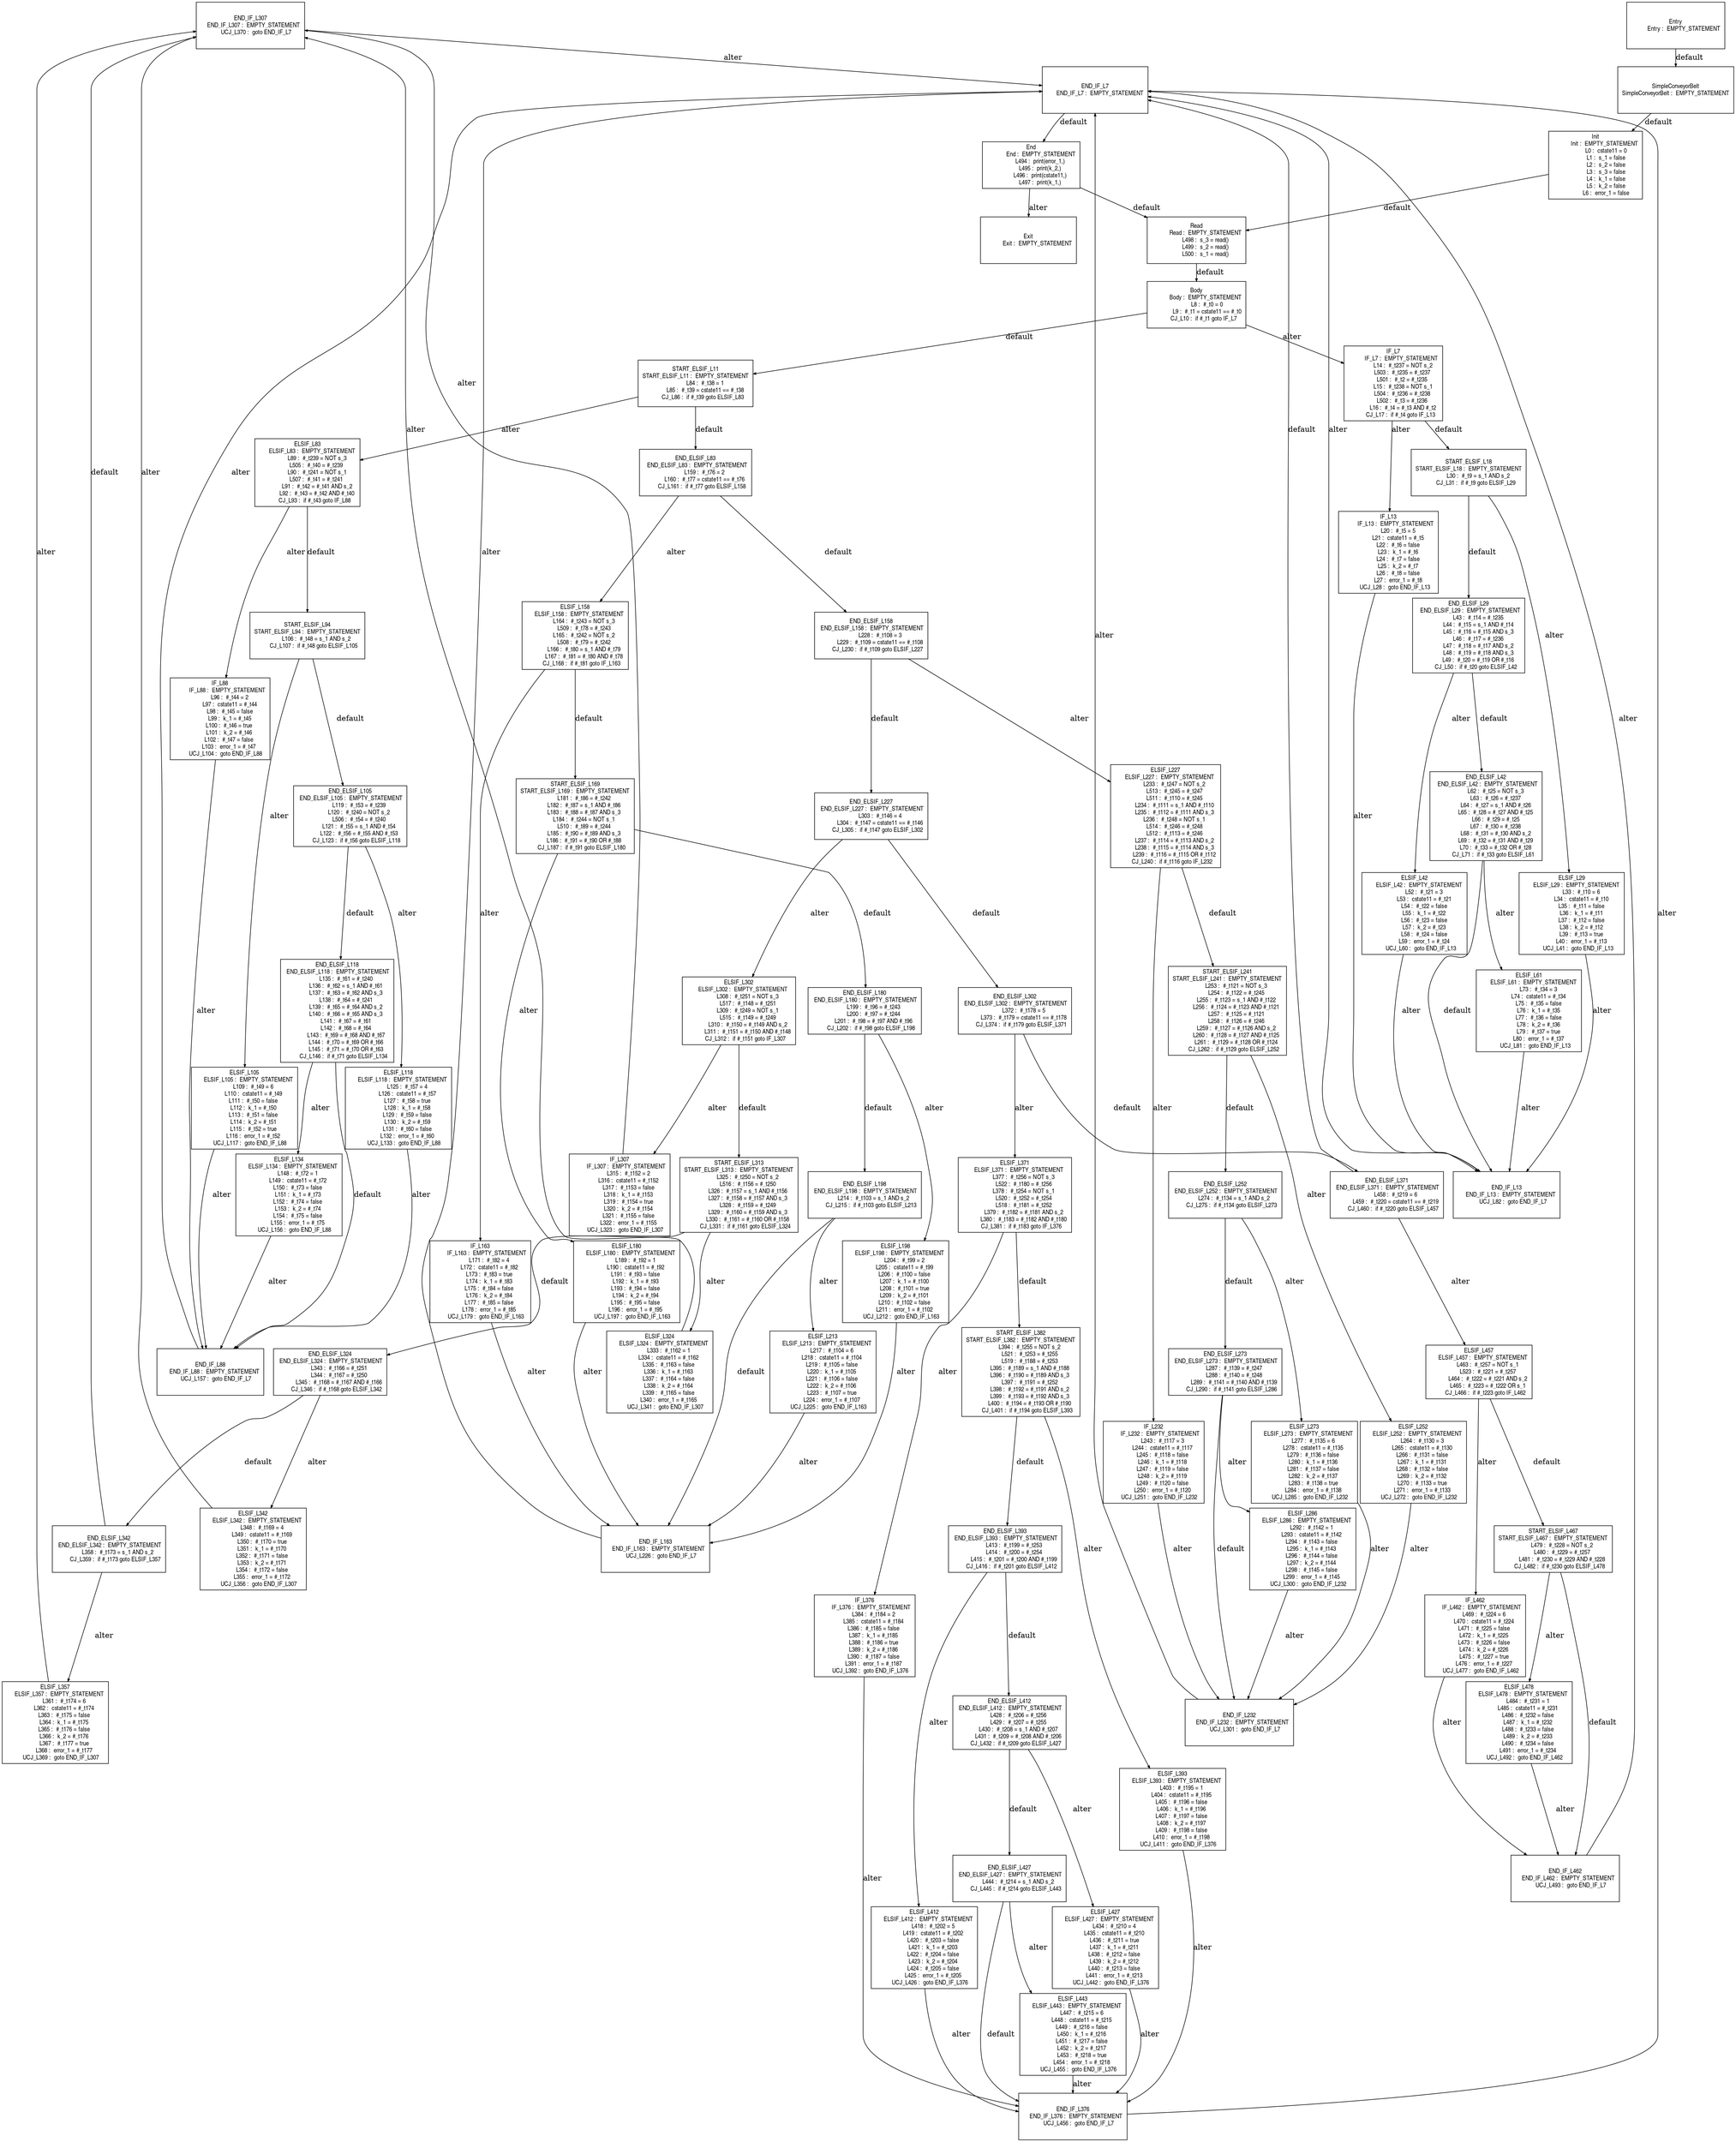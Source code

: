 digraph G {
  ranksep=.25;
  edge [arrowsize=.5]
  node [shape=rectangle, fontname="ArialNarrow",
        fontsize=12,  height=1.2];
  "END_IF_L307
    END_IF_L307 :  EMPTY_STATEMENT
       UCJ_L370 :  goto END_IF_L7
"; "ELSIF_L118
     ELSIF_L118 :  EMPTY_STATEMENT
           L125 :  #_t57 = 4
           L126 :  cstate11 = #_t57
           L127 :  #_t58 = true
           L128 :  k_1 = #_t58
           L129 :  #_t59 = false
           L130 :  k_2 = #_t59
           L131 :  #_t60 = false
           L132 :  error_1 = #_t60
       UCJ_L133 :  goto END_IF_L88
"; "ELSIF_L324
     ELSIF_L324 :  EMPTY_STATEMENT
           L333 :  #_t162 = 1
           L334 :  cstate11 = #_t162
           L335 :  #_t163 = false
           L336 :  k_1 = #_t163
           L337 :  #_t164 = false
           L338 :  k_2 = #_t164
           L339 :  #_t165 = false
           L340 :  error_1 = #_t165
       UCJ_L341 :  goto END_IF_L307
"; "ELSIF_L273
     ELSIF_L273 :  EMPTY_STATEMENT
           L277 :  #_t135 = 6
           L278 :  cstate11 = #_t135
           L279 :  #_t136 = false
           L280 :  k_1 = #_t136
           L281 :  #_t137 = false
           L282 :  k_2 = #_t137
           L283 :  #_t138 = true
           L284 :  error_1 = #_t138
       UCJ_L285 :  goto END_IF_L232
"; "START_ELSIF_L18
START_ELSIF_L18 :  EMPTY_STATEMENT
            L30 :  #_t9 = s_1 AND s_2
         CJ_L31 :  if #_t9 goto ELSIF_L29
"; "END_ELSIF_L42
  END_ELSIF_L42 :  EMPTY_STATEMENT
            L62 :  #_t25 = NOT s_3
            L63 :  #_t26 = #_t237
            L64 :  #_t27 = s_1 AND #_t26
            L65 :  #_t28 = #_t27 AND #_t25
            L66 :  #_t29 = #_t25
            L67 :  #_t30 = #_t238
            L68 :  #_t31 = #_t30 AND s_2
            L69 :  #_t32 = #_t31 AND #_t29
            L70 :  #_t33 = #_t32 OR #_t28
         CJ_L71 :  if #_t33 goto ELSIF_L61
"; "ELSIF_L286
     ELSIF_L286 :  EMPTY_STATEMENT
           L292 :  #_t142 = 1
           L293 :  cstate11 = #_t142
           L294 :  #_t143 = false
           L295 :  k_1 = #_t143
           L296 :  #_t144 = false
           L297 :  k_2 = #_t144
           L298 :  #_t145 = false
           L299 :  error_1 = #_t145
       UCJ_L300 :  goto END_IF_L232
"; "END_ELSIF_L324
 END_ELSIF_L324 :  EMPTY_STATEMENT
           L343 :  #_t166 = #_t251
           L344 :  #_t167 = #_t250
           L345 :  #_t168 = #_t167 AND #_t166
        CJ_L346 :  if #_t168 goto ELSIF_L342
"; "IF_L13
         IF_L13 :  EMPTY_STATEMENT
            L20 :  #_t5 = 5
            L21 :  cstate11 = #_t5
            L22 :  #_t6 = false
            L23 :  k_1 = #_t6
            L24 :  #_t7 = false
            L25 :  k_2 = #_t7
            L26 :  #_t8 = false
            L27 :  error_1 = #_t8
        UCJ_L28 :  goto END_IF_L13
"; "END_ELSIF_L105
 END_ELSIF_L105 :  EMPTY_STATEMENT
           L119 :  #_t53 = #_t239
           L120 :  #_t240 = NOT s_2
           L506 :  #_t54 = #_t240
           L121 :  #_t55 = s_1 AND #_t54
           L122 :  #_t56 = #_t55 AND #_t53
        CJ_L123 :  if #_t56 goto ELSIF_L118
"; "ELSIF_L227
     ELSIF_L227 :  EMPTY_STATEMENT
           L233 :  #_t247 = NOT s_2
           L513 :  #_t245 = #_t247
           L511 :  #_t110 = #_t245
           L234 :  #_t111 = s_1 AND #_t110
           L235 :  #_t112 = #_t111 AND s_3
           L236 :  #_t248 = NOT s_1
           L514 :  #_t246 = #_t248
           L512 :  #_t113 = #_t246
           L237 :  #_t114 = #_t113 AND s_2
           L238 :  #_t115 = #_t114 AND s_3
           L239 :  #_t116 = #_t115 OR #_t112
        CJ_L240 :  if #_t116 goto IF_L232
"; "END_ELSIF_L273
 END_ELSIF_L273 :  EMPTY_STATEMENT
           L287 :  #_t139 = #_t247
           L288 :  #_t140 = #_t248
           L289 :  #_t141 = #_t140 AND #_t139
        CJ_L290 :  if #_t141 goto ELSIF_L286
"; "ELSIF_L357
     ELSIF_L357 :  EMPTY_STATEMENT
           L361 :  #_t174 = 6
           L362 :  cstate11 = #_t174
           L363 :  #_t175 = false
           L364 :  k_1 = #_t175
           L365 :  #_t176 = false
           L366 :  k_2 = #_t176
           L367 :  #_t177 = true
           L368 :  error_1 = #_t177
       UCJ_L369 :  goto END_IF_L307
"; "IF_L462
        IF_L462 :  EMPTY_STATEMENT
           L469 :  #_t224 = 6
           L470 :  cstate11 = #_t224
           L471 :  #_t225 = false
           L472 :  k_1 = #_t225
           L473 :  #_t226 = false
           L474 :  k_2 = #_t226
           L475 :  #_t227 = true
           L476 :  error_1 = #_t227
       UCJ_L477 :  goto END_IF_L462
"; "END_IF_L462
    END_IF_L462 :  EMPTY_STATEMENT
       UCJ_L493 :  goto END_IF_L7
"; "ELSIF_L213
     ELSIF_L213 :  EMPTY_STATEMENT
           L217 :  #_t104 = 6
           L218 :  cstate11 = #_t104
           L219 :  #_t105 = false
           L220 :  k_1 = #_t105
           L221 :  #_t106 = false
           L222 :  k_2 = #_t106
           L223 :  #_t107 = true
           L224 :  error_1 = #_t107
       UCJ_L225 :  goto END_IF_L163
"; "ELSIF_L342
     ELSIF_L342 :  EMPTY_STATEMENT
           L348 :  #_t169 = 4
           L349 :  cstate11 = #_t169
           L350 :  #_t170 = true
           L351 :  k_1 = #_t170
           L352 :  #_t171 = false
           L353 :  k_2 = #_t171
           L354 :  #_t172 = false
           L355 :  error_1 = #_t172
       UCJ_L356 :  goto END_IF_L307
"; "END_IF_L88
     END_IF_L88 :  EMPTY_STATEMENT
       UCJ_L157 :  goto END_IF_L7
"; "ELSIF_L158
     ELSIF_L158 :  EMPTY_STATEMENT
           L164 :  #_t243 = NOT s_3
           L509 :  #_t78 = #_t243
           L165 :  #_t242 = NOT s_2
           L508 :  #_t79 = #_t242
           L166 :  #_t80 = s_1 AND #_t79
           L167 :  #_t81 = #_t80 AND #_t78
        CJ_L168 :  if #_t81 goto IF_L163
"; "END_ELSIF_L198
 END_ELSIF_L198 :  EMPTY_STATEMENT
           L214 :  #_t103 = s_1 AND s_2
        CJ_L215 :  if #_t103 goto ELSIF_L213
"; "ELSIF_L83
      ELSIF_L83 :  EMPTY_STATEMENT
            L89 :  #_t239 = NOT s_3
           L505 :  #_t40 = #_t239
            L90 :  #_t241 = NOT s_1
           L507 :  #_t41 = #_t241
            L91 :  #_t42 = #_t41 AND s_2
            L92 :  #_t43 = #_t42 AND #_t40
         CJ_L93 :  if #_t43 goto IF_L88
"; "END_ELSIF_L29
  END_ELSIF_L29 :  EMPTY_STATEMENT
            L43 :  #_t14 = #_t235
            L44 :  #_t15 = s_1 AND #_t14
            L45 :  #_t16 = #_t15 AND s_3
            L46 :  #_t17 = #_t236
            L47 :  #_t18 = #_t17 AND s_2
            L48 :  #_t19 = #_t18 AND s_3
            L49 :  #_t20 = #_t19 OR #_t16
         CJ_L50 :  if #_t20 goto ELSIF_L42
"; "END_IF_L376
    END_IF_L376 :  EMPTY_STATEMENT
       UCJ_L456 :  goto END_IF_L7
"; "Body
           Body :  EMPTY_STATEMENT
             L8 :  #_t0 = 0
             L9 :  #_t1 = cstate11 == #_t0
         CJ_L10 :  if #_t1 goto IF_L7
"; "START_ELSIF_L382
START_ELSIF_L382 :  EMPTY_STATEMENT
           L394 :  #_t255 = NOT s_2
           L521 :  #_t253 = #_t255
           L519 :  #_t188 = #_t253
           L395 :  #_t189 = s_1 AND #_t188
           L396 :  #_t190 = #_t189 AND s_3
           L397 :  #_t191 = #_t252
           L398 :  #_t192 = #_t191 AND s_2
           L399 :  #_t193 = #_t192 AND s_3
           L400 :  #_t194 = #_t193 OR #_t190
        CJ_L401 :  if #_t194 goto ELSIF_L393
"; "ELSIF_L457
     ELSIF_L457 :  EMPTY_STATEMENT
           L463 :  #_t257 = NOT s_1
           L523 :  #_t221 = #_t257
           L464 :  #_t222 = #_t221 AND s_2
           L465 :  #_t223 = #_t222 OR s_1
        CJ_L466 :  if #_t223 goto IF_L462
"; "END_ELSIF_L427
 END_ELSIF_L427 :  EMPTY_STATEMENT
           L444 :  #_t214 = s_1 AND s_2
        CJ_L445 :  if #_t214 goto ELSIF_L443
"; "START_ELSIF_L241
START_ELSIF_L241 :  EMPTY_STATEMENT
           L253 :  #_t121 = NOT s_3
           L254 :  #_t122 = #_t245
           L255 :  #_t123 = s_1 AND #_t122
           L256 :  #_t124 = #_t123 AND #_t121
           L257 :  #_t125 = #_t121
           L258 :  #_t126 = #_t246
           L259 :  #_t127 = #_t126 AND s_2
           L260 :  #_t128 = #_t127 AND #_t125
           L261 :  #_t129 = #_t128 OR #_t124
        CJ_L262 :  if #_t129 goto ELSIF_L252
"; "IF_L232
        IF_L232 :  EMPTY_STATEMENT
           L243 :  #_t117 = 3
           L244 :  cstate11 = #_t117
           L245 :  #_t118 = false
           L246 :  k_1 = #_t118
           L247 :  #_t119 = false
           L248 :  k_2 = #_t119
           L249 :  #_t120 = false
           L250 :  error_1 = #_t120
       UCJ_L251 :  goto END_IF_L232
"; "END_ELSIF_L393
 END_ELSIF_L393 :  EMPTY_STATEMENT
           L413 :  #_t199 = #_t253
           L414 :  #_t200 = #_t254
           L415 :  #_t201 = #_t200 AND #_t199
        CJ_L416 :  if #_t201 goto ELSIF_L412
"; "IF_L307
        IF_L307 :  EMPTY_STATEMENT
           L315 :  #_t152 = 2
           L316 :  cstate11 = #_t152
           L317 :  #_t153 = false
           L318 :  k_1 = #_t153
           L319 :  #_t154 = true
           L320 :  k_2 = #_t154
           L321 :  #_t155 = false
           L322 :  error_1 = #_t155
       UCJ_L323 :  goto END_IF_L307
"; "START_ELSIF_L11
START_ELSIF_L11 :  EMPTY_STATEMENT
            L84 :  #_t38 = 1
            L85 :  #_t39 = cstate11 == #_t38
         CJ_L86 :  if #_t39 goto ELSIF_L83
"; "IF_L88
         IF_L88 :  EMPTY_STATEMENT
            L96 :  #_t44 = 2
            L97 :  cstate11 = #_t44
            L98 :  #_t45 = false
            L99 :  k_1 = #_t45
           L100 :  #_t46 = true
           L101 :  k_2 = #_t46
           L102 :  #_t47 = false
           L103 :  error_1 = #_t47
       UCJ_L104 :  goto END_IF_L88
"; "ELSIF_L252
     ELSIF_L252 :  EMPTY_STATEMENT
           L264 :  #_t130 = 3
           L265 :  cstate11 = #_t130
           L266 :  #_t131 = false
           L267 :  k_1 = #_t131
           L268 :  #_t132 = false
           L269 :  k_2 = #_t132
           L270 :  #_t133 = true
           L271 :  error_1 = #_t133
       UCJ_L272 :  goto END_IF_L232
"; "END_IF_L163
    END_IF_L163 :  EMPTY_STATEMENT
       UCJ_L226 :  goto END_IF_L7
"; "START_ELSIF_L94
START_ELSIF_L94 :  EMPTY_STATEMENT
           L106 :  #_t48 = s_1 AND s_2
        CJ_L107 :  if #_t48 goto ELSIF_L105
"; "Entry
          Entry :  EMPTY_STATEMENT
"; "IF_L376
        IF_L376 :  EMPTY_STATEMENT
           L384 :  #_t184 = 2
           L385 :  cstate11 = #_t184
           L386 :  #_t185 = false
           L387 :  k_1 = #_t185
           L388 :  #_t186 = true
           L389 :  k_2 = #_t186
           L390 :  #_t187 = false
           L391 :  error_1 = #_t187
       UCJ_L392 :  goto END_IF_L376
"; "Read
           Read :  EMPTY_STATEMENT
           L498 :  s_3 = read()
           L499 :  s_2 = read()
           L500 :  s_1 = read()
"; "END_ELSIF_L158
 END_ELSIF_L158 :  EMPTY_STATEMENT
           L228 :  #_t108 = 3
           L229 :  #_t109 = cstate11 == #_t108
        CJ_L230 :  if #_t109 goto ELSIF_L227
"; "START_ELSIF_L169
START_ELSIF_L169 :  EMPTY_STATEMENT
           L181 :  #_t86 = #_t242
           L182 :  #_t87 = s_1 AND #_t86
           L183 :  #_t88 = #_t87 AND s_3
           L184 :  #_t244 = NOT s_1
           L510 :  #_t89 = #_t244
           L185 :  #_t90 = #_t89 AND s_3
           L186 :  #_t91 = #_t90 OR #_t88
        CJ_L187 :  if #_t91 goto ELSIF_L180
"; "ELSIF_L393
     ELSIF_L393 :  EMPTY_STATEMENT
           L403 :  #_t195 = 1
           L404 :  cstate11 = #_t195
           L405 :  #_t196 = false
           L406 :  k_1 = #_t196
           L407 :  #_t197 = false
           L408 :  k_2 = #_t197
           L409 :  #_t198 = false
           L410 :  error_1 = #_t198
       UCJ_L411 :  goto END_IF_L376
"; "Init
           Init :  EMPTY_STATEMENT
             L0 :  cstate11 = 0
             L1 :  s_1 = false
             L2 :  s_2 = false
             L3 :  s_3 = false
             L4 :  k_1 = false
             L5 :  k_2 = false
             L6 :  error_1 = false
"; "END_ELSIF_L83
  END_ELSIF_L83 :  EMPTY_STATEMENT
           L159 :  #_t76 = 2
           L160 :  #_t77 = cstate11 == #_t76
        CJ_L161 :  if #_t77 goto ELSIF_L158
"; "END_IF_L7
      END_IF_L7 :  EMPTY_STATEMENT
"; "ELSIF_L198
     ELSIF_L198 :  EMPTY_STATEMENT
           L204 :  #_t99 = 2
           L205 :  cstate11 = #_t99
           L206 :  #_t100 = false
           L207 :  k_1 = #_t100
           L208 :  #_t101 = true
           L209 :  k_2 = #_t101
           L210 :  #_t102 = false
           L211 :  error_1 = #_t102
       UCJ_L212 :  goto END_IF_L163
"; "END_ELSIF_L227
 END_ELSIF_L227 :  EMPTY_STATEMENT
           L303 :  #_t146 = 4
           L304 :  #_t147 = cstate11 == #_t146
        CJ_L305 :  if #_t147 goto ELSIF_L302
"; "Exit
           Exit :  EMPTY_STATEMENT
"; "ELSIF_L105
     ELSIF_L105 :  EMPTY_STATEMENT
           L109 :  #_t49 = 6
           L110 :  cstate11 = #_t49
           L111 :  #_t50 = false
           L112 :  k_1 = #_t50
           L113 :  #_t51 = false
           L114 :  k_2 = #_t51
           L115 :  #_t52 = true
           L116 :  error_1 = #_t52
       UCJ_L117 :  goto END_IF_L88
"; "ELSIF_L427
     ELSIF_L427 :  EMPTY_STATEMENT
           L434 :  #_t210 = 4
           L435 :  cstate11 = #_t210
           L436 :  #_t211 = true
           L437 :  k_1 = #_t211
           L438 :  #_t212 = false
           L439 :  k_2 = #_t212
           L440 :  #_t213 = false
           L441 :  error_1 = #_t213
       UCJ_L442 :  goto END_IF_L376
"; "END_ELSIF_L371
 END_ELSIF_L371 :  EMPTY_STATEMENT
           L458 :  #_t219 = 6
           L459 :  #_t220 = cstate11 == #_t219
        CJ_L460 :  if #_t220 goto ELSIF_L457
"; "END_ELSIF_L302
 END_ELSIF_L302 :  EMPTY_STATEMENT
           L372 :  #_t178 = 5
           L373 :  #_t179 = cstate11 == #_t178
        CJ_L374 :  if #_t179 goto ELSIF_L371
"; "START_ELSIF_L313
START_ELSIF_L313 :  EMPTY_STATEMENT
           L325 :  #_t250 = NOT s_2
           L516 :  #_t156 = #_t250
           L326 :  #_t157 = s_1 AND #_t156
           L327 :  #_t158 = #_t157 AND s_3
           L328 :  #_t159 = #_t249
           L329 :  #_t160 = #_t159 AND s_3
           L330 :  #_t161 = #_t160 OR #_t158
        CJ_L331 :  if #_t161 goto ELSIF_L324
"; "END_ELSIF_L342
 END_ELSIF_L342 :  EMPTY_STATEMENT
           L358 :  #_t173 = s_1 AND s_2
        CJ_L359 :  if #_t173 goto ELSIF_L357
"; "END_ELSIF_L118
 END_ELSIF_L118 :  EMPTY_STATEMENT
           L135 :  #_t61 = #_t240
           L136 :  #_t62 = s_1 AND #_t61
           L137 :  #_t63 = #_t62 AND s_3
           L138 :  #_t64 = #_t241
           L139 :  #_t65 = #_t64 AND s_2
           L140 :  #_t66 = #_t65 AND s_3
           L141 :  #_t67 = #_t61
           L142 :  #_t68 = #_t64
           L143 :  #_t69 = #_t68 AND #_t67
           L144 :  #_t70 = #_t69 OR #_t66
           L145 :  #_t71 = #_t70 OR #_t63
        CJ_L146 :  if #_t71 goto ELSIF_L134
"; "ELSIF_L180
     ELSIF_L180 :  EMPTY_STATEMENT
           L189 :  #_t92 = 1
           L190 :  cstate11 = #_t92
           L191 :  #_t93 = false
           L192 :  k_1 = #_t93
           L193 :  #_t94 = false
           L194 :  k_2 = #_t94
           L195 :  #_t95 = false
           L196 :  error_1 = #_t95
       UCJ_L197 :  goto END_IF_L163
"; "START_ELSIF_L467
START_ELSIF_L467 :  EMPTY_STATEMENT
           L479 :  #_t228 = NOT s_2
           L480 :  #_t229 = #_t257
           L481 :  #_t230 = #_t229 AND #_t228
        CJ_L482 :  if #_t230 goto ELSIF_L478
"; "END_IF_L13
     END_IF_L13 :  EMPTY_STATEMENT
        UCJ_L82 :  goto END_IF_L7
"; "ELSIF_L371
     ELSIF_L371 :  EMPTY_STATEMENT
           L377 :  #_t256 = NOT s_3
           L522 :  #_t180 = #_t256
           L378 :  #_t254 = NOT s_1
           L520 :  #_t252 = #_t254
           L518 :  #_t181 = #_t252
           L379 :  #_t182 = #_t181 AND s_2
           L380 :  #_t183 = #_t182 AND #_t180
        CJ_L381 :  if #_t183 goto IF_L376
"; "IF_L7
          IF_L7 :  EMPTY_STATEMENT
            L14 :  #_t237 = NOT s_2
           L503 :  #_t235 = #_t237
           L501 :  #_t2 = #_t235
            L15 :  #_t238 = NOT s_1
           L504 :  #_t236 = #_t238
           L502 :  #_t3 = #_t236
            L16 :  #_t4 = #_t3 AND #_t2
         CJ_L17 :  if #_t4 goto IF_L13
"; "ELSIF_L29
      ELSIF_L29 :  EMPTY_STATEMENT
            L33 :  #_t10 = 6
            L34 :  cstate11 = #_t10
            L35 :  #_t11 = false
            L36 :  k_1 = #_t11
            L37 :  #_t12 = false
            L38 :  k_2 = #_t12
            L39 :  #_t13 = true
            L40 :  error_1 = #_t13
        UCJ_L41 :  goto END_IF_L13
"; "END_ELSIF_L252
 END_ELSIF_L252 :  EMPTY_STATEMENT
           L274 :  #_t134 = s_1 AND s_2
        CJ_L275 :  if #_t134 goto ELSIF_L273
"; "ELSIF_L302
     ELSIF_L302 :  EMPTY_STATEMENT
           L308 :  #_t251 = NOT s_3
           L517 :  #_t148 = #_t251
           L309 :  #_t249 = NOT s_1
           L515 :  #_t149 = #_t249
           L310 :  #_t150 = #_t149 AND s_2
           L311 :  #_t151 = #_t150 AND #_t148
        CJ_L312 :  if #_t151 goto IF_L307
"; "ELSIF_L134
     ELSIF_L134 :  EMPTY_STATEMENT
           L148 :  #_t72 = 1
           L149 :  cstate11 = #_t72
           L150 :  #_t73 = false
           L151 :  k_1 = #_t73
           L152 :  #_t74 = false
           L153 :  k_2 = #_t74
           L154 :  #_t75 = false
           L155 :  error_1 = #_t75
       UCJ_L156 :  goto END_IF_L88
"; "ELSIF_L478
     ELSIF_L478 :  EMPTY_STATEMENT
           L484 :  #_t231 = 1
           L485 :  cstate11 = #_t231
           L486 :  #_t232 = false
           L487 :  k_1 = #_t232
           L488 :  #_t233 = false
           L489 :  k_2 = #_t233
           L490 :  #_t234 = false
           L491 :  error_1 = #_t234
       UCJ_L492 :  goto END_IF_L462
"; "IF_L163
        IF_L163 :  EMPTY_STATEMENT
           L171 :  #_t82 = 4
           L172 :  cstate11 = #_t82
           L173 :  #_t83 = true
           L174 :  k_1 = #_t83
           L175 :  #_t84 = false
           L176 :  k_2 = #_t84
           L177 :  #_t85 = false
           L178 :  error_1 = #_t85
       UCJ_L179 :  goto END_IF_L163
"; "SimpleConveyorBelt
SimpleConveyorBelt :  EMPTY_STATEMENT
"; "END_ELSIF_L180
 END_ELSIF_L180 :  EMPTY_STATEMENT
           L199 :  #_t96 = #_t243
           L200 :  #_t97 = #_t244
           L201 :  #_t98 = #_t97 AND #_t96
        CJ_L202 :  if #_t98 goto ELSIF_L198
"; "ELSIF_L443
     ELSIF_L443 :  EMPTY_STATEMENT
           L447 :  #_t215 = 6
           L448 :  cstate11 = #_t215
           L449 :  #_t216 = false
           L450 :  k_1 = #_t216
           L451 :  #_t217 = false
           L452 :  k_2 = #_t217
           L453 :  #_t218 = true
           L454 :  error_1 = #_t218
       UCJ_L455 :  goto END_IF_L376
"; "END_IF_L232
    END_IF_L232 :  EMPTY_STATEMENT
       UCJ_L301 :  goto END_IF_L7
"; "ELSIF_L412
     ELSIF_L412 :  EMPTY_STATEMENT
           L418 :  #_t202 = 5
           L419 :  cstate11 = #_t202
           L420 :  #_t203 = false
           L421 :  k_1 = #_t203
           L422 :  #_t204 = false
           L423 :  k_2 = #_t204
           L424 :  #_t205 = false
           L425 :  error_1 = #_t205
       UCJ_L426 :  goto END_IF_L376
"; "ELSIF_L42
      ELSIF_L42 :  EMPTY_STATEMENT
            L52 :  #_t21 = 3
            L53 :  cstate11 = #_t21
            L54 :  #_t22 = false
            L55 :  k_1 = #_t22
            L56 :  #_t23 = false
            L57 :  k_2 = #_t23
            L58 :  #_t24 = false
            L59 :  error_1 = #_t24
        UCJ_L60 :  goto END_IF_L13
"; "End
            End :  EMPTY_STATEMENT
           L494 :  print(error_1,)
           L495 :  print(k_2,)
           L496 :  print(cstate11,)
           L497 :  print(k_1,)
"; "END_ELSIF_L412
 END_ELSIF_L412 :  EMPTY_STATEMENT
           L428 :  #_t206 = #_t256
           L429 :  #_t207 = #_t255
           L430 :  #_t208 = s_1 AND #_t207
           L431 :  #_t209 = #_t208 AND #_t206
        CJ_L432 :  if #_t209 goto ELSIF_L427
"; "ELSIF_L61
      ELSIF_L61 :  EMPTY_STATEMENT
            L73 :  #_t34 = 3
            L74 :  cstate11 = #_t34
            L75 :  #_t35 = false
            L76 :  k_1 = #_t35
            L77 :  #_t36 = false
            L78 :  k_2 = #_t36
            L79 :  #_t37 = true
            L80 :  error_1 = #_t37
        UCJ_L81 :  goto END_IF_L13
"; 
  "SimpleConveyorBelt
SimpleConveyorBelt :  EMPTY_STATEMENT
" -> "Init
           Init :  EMPTY_STATEMENT
             L0 :  cstate11 = 0
             L1 :  s_1 = false
             L2 :  s_2 = false
             L3 :  s_3 = false
             L4 :  k_1 = false
             L5 :  k_2 = false
             L6 :  error_1 = false
"  [label="default"];
  "Init
           Init :  EMPTY_STATEMENT
             L0 :  cstate11 = 0
             L1 :  s_1 = false
             L2 :  s_2 = false
             L3 :  s_3 = false
             L4 :  k_1 = false
             L5 :  k_2 = false
             L6 :  error_1 = false
" -> "Read
           Read :  EMPTY_STATEMENT
           L498 :  s_3 = read()
           L499 :  s_2 = read()
           L500 :  s_1 = read()
"  [label="default"];
  "Body
           Body :  EMPTY_STATEMENT
             L8 :  #_t0 = 0
             L9 :  #_t1 = cstate11 == #_t0
         CJ_L10 :  if #_t1 goto IF_L7
" -> "START_ELSIF_L11
START_ELSIF_L11 :  EMPTY_STATEMENT
            L84 :  #_t38 = 1
            L85 :  #_t39 = cstate11 == #_t38
         CJ_L86 :  if #_t39 goto ELSIF_L83
"  [label="default"];
  "Body
           Body :  EMPTY_STATEMENT
             L8 :  #_t0 = 0
             L9 :  #_t1 = cstate11 == #_t0
         CJ_L10 :  if #_t1 goto IF_L7
" -> "IF_L7
          IF_L7 :  EMPTY_STATEMENT
            L14 :  #_t237 = NOT s_2
           L503 :  #_t235 = #_t237
           L501 :  #_t2 = #_t235
            L15 :  #_t238 = NOT s_1
           L504 :  #_t236 = #_t238
           L502 :  #_t3 = #_t236
            L16 :  #_t4 = #_t3 AND #_t2
         CJ_L17 :  if #_t4 goto IF_L13
"  [label="alter"];
  "IF_L7
          IF_L7 :  EMPTY_STATEMENT
            L14 :  #_t237 = NOT s_2
           L503 :  #_t235 = #_t237
           L501 :  #_t2 = #_t235
            L15 :  #_t238 = NOT s_1
           L504 :  #_t236 = #_t238
           L502 :  #_t3 = #_t236
            L16 :  #_t4 = #_t3 AND #_t2
         CJ_L17 :  if #_t4 goto IF_L13
" -> "START_ELSIF_L18
START_ELSIF_L18 :  EMPTY_STATEMENT
            L30 :  #_t9 = s_1 AND s_2
         CJ_L31 :  if #_t9 goto ELSIF_L29
"  [label="default"];
  "IF_L7
          IF_L7 :  EMPTY_STATEMENT
            L14 :  #_t237 = NOT s_2
           L503 :  #_t235 = #_t237
           L501 :  #_t2 = #_t235
            L15 :  #_t238 = NOT s_1
           L504 :  #_t236 = #_t238
           L502 :  #_t3 = #_t236
            L16 :  #_t4 = #_t3 AND #_t2
         CJ_L17 :  if #_t4 goto IF_L13
" -> "IF_L13
         IF_L13 :  EMPTY_STATEMENT
            L20 :  #_t5 = 5
            L21 :  cstate11 = #_t5
            L22 :  #_t6 = false
            L23 :  k_1 = #_t6
            L24 :  #_t7 = false
            L25 :  k_2 = #_t7
            L26 :  #_t8 = false
            L27 :  error_1 = #_t8
        UCJ_L28 :  goto END_IF_L13
"  [label="alter"];
  "IF_L13
         IF_L13 :  EMPTY_STATEMENT
            L20 :  #_t5 = 5
            L21 :  cstate11 = #_t5
            L22 :  #_t6 = false
            L23 :  k_1 = #_t6
            L24 :  #_t7 = false
            L25 :  k_2 = #_t7
            L26 :  #_t8 = false
            L27 :  error_1 = #_t8
        UCJ_L28 :  goto END_IF_L13
" -> "END_IF_L13
     END_IF_L13 :  EMPTY_STATEMENT
        UCJ_L82 :  goto END_IF_L7
"  [label="alter"];
  "START_ELSIF_L18
START_ELSIF_L18 :  EMPTY_STATEMENT
            L30 :  #_t9 = s_1 AND s_2
         CJ_L31 :  if #_t9 goto ELSIF_L29
" -> "END_ELSIF_L29
  END_ELSIF_L29 :  EMPTY_STATEMENT
            L43 :  #_t14 = #_t235
            L44 :  #_t15 = s_1 AND #_t14
            L45 :  #_t16 = #_t15 AND s_3
            L46 :  #_t17 = #_t236
            L47 :  #_t18 = #_t17 AND s_2
            L48 :  #_t19 = #_t18 AND s_3
            L49 :  #_t20 = #_t19 OR #_t16
         CJ_L50 :  if #_t20 goto ELSIF_L42
"  [label="default"];
  "START_ELSIF_L18
START_ELSIF_L18 :  EMPTY_STATEMENT
            L30 :  #_t9 = s_1 AND s_2
         CJ_L31 :  if #_t9 goto ELSIF_L29
" -> "ELSIF_L29
      ELSIF_L29 :  EMPTY_STATEMENT
            L33 :  #_t10 = 6
            L34 :  cstate11 = #_t10
            L35 :  #_t11 = false
            L36 :  k_1 = #_t11
            L37 :  #_t12 = false
            L38 :  k_2 = #_t12
            L39 :  #_t13 = true
            L40 :  error_1 = #_t13
        UCJ_L41 :  goto END_IF_L13
"  [label="alter"];
  "ELSIF_L29
      ELSIF_L29 :  EMPTY_STATEMENT
            L33 :  #_t10 = 6
            L34 :  cstate11 = #_t10
            L35 :  #_t11 = false
            L36 :  k_1 = #_t11
            L37 :  #_t12 = false
            L38 :  k_2 = #_t12
            L39 :  #_t13 = true
            L40 :  error_1 = #_t13
        UCJ_L41 :  goto END_IF_L13
" -> "END_IF_L13
     END_IF_L13 :  EMPTY_STATEMENT
        UCJ_L82 :  goto END_IF_L7
"  [label="alter"];
  "END_ELSIF_L29
  END_ELSIF_L29 :  EMPTY_STATEMENT
            L43 :  #_t14 = #_t235
            L44 :  #_t15 = s_1 AND #_t14
            L45 :  #_t16 = #_t15 AND s_3
            L46 :  #_t17 = #_t236
            L47 :  #_t18 = #_t17 AND s_2
            L48 :  #_t19 = #_t18 AND s_3
            L49 :  #_t20 = #_t19 OR #_t16
         CJ_L50 :  if #_t20 goto ELSIF_L42
" -> "END_ELSIF_L42
  END_ELSIF_L42 :  EMPTY_STATEMENT
            L62 :  #_t25 = NOT s_3
            L63 :  #_t26 = #_t237
            L64 :  #_t27 = s_1 AND #_t26
            L65 :  #_t28 = #_t27 AND #_t25
            L66 :  #_t29 = #_t25
            L67 :  #_t30 = #_t238
            L68 :  #_t31 = #_t30 AND s_2
            L69 :  #_t32 = #_t31 AND #_t29
            L70 :  #_t33 = #_t32 OR #_t28
         CJ_L71 :  if #_t33 goto ELSIF_L61
"  [label="default"];
  "END_ELSIF_L29
  END_ELSIF_L29 :  EMPTY_STATEMENT
            L43 :  #_t14 = #_t235
            L44 :  #_t15 = s_1 AND #_t14
            L45 :  #_t16 = #_t15 AND s_3
            L46 :  #_t17 = #_t236
            L47 :  #_t18 = #_t17 AND s_2
            L48 :  #_t19 = #_t18 AND s_3
            L49 :  #_t20 = #_t19 OR #_t16
         CJ_L50 :  if #_t20 goto ELSIF_L42
" -> "ELSIF_L42
      ELSIF_L42 :  EMPTY_STATEMENT
            L52 :  #_t21 = 3
            L53 :  cstate11 = #_t21
            L54 :  #_t22 = false
            L55 :  k_1 = #_t22
            L56 :  #_t23 = false
            L57 :  k_2 = #_t23
            L58 :  #_t24 = false
            L59 :  error_1 = #_t24
        UCJ_L60 :  goto END_IF_L13
"  [label="alter"];
  "ELSIF_L42
      ELSIF_L42 :  EMPTY_STATEMENT
            L52 :  #_t21 = 3
            L53 :  cstate11 = #_t21
            L54 :  #_t22 = false
            L55 :  k_1 = #_t22
            L56 :  #_t23 = false
            L57 :  k_2 = #_t23
            L58 :  #_t24 = false
            L59 :  error_1 = #_t24
        UCJ_L60 :  goto END_IF_L13
" -> "END_IF_L13
     END_IF_L13 :  EMPTY_STATEMENT
        UCJ_L82 :  goto END_IF_L7
"  [label="alter"];
  "END_ELSIF_L42
  END_ELSIF_L42 :  EMPTY_STATEMENT
            L62 :  #_t25 = NOT s_3
            L63 :  #_t26 = #_t237
            L64 :  #_t27 = s_1 AND #_t26
            L65 :  #_t28 = #_t27 AND #_t25
            L66 :  #_t29 = #_t25
            L67 :  #_t30 = #_t238
            L68 :  #_t31 = #_t30 AND s_2
            L69 :  #_t32 = #_t31 AND #_t29
            L70 :  #_t33 = #_t32 OR #_t28
         CJ_L71 :  if #_t33 goto ELSIF_L61
" -> "END_IF_L13
     END_IF_L13 :  EMPTY_STATEMENT
        UCJ_L82 :  goto END_IF_L7
"  [label="default"];
  "END_ELSIF_L42
  END_ELSIF_L42 :  EMPTY_STATEMENT
            L62 :  #_t25 = NOT s_3
            L63 :  #_t26 = #_t237
            L64 :  #_t27 = s_1 AND #_t26
            L65 :  #_t28 = #_t27 AND #_t25
            L66 :  #_t29 = #_t25
            L67 :  #_t30 = #_t238
            L68 :  #_t31 = #_t30 AND s_2
            L69 :  #_t32 = #_t31 AND #_t29
            L70 :  #_t33 = #_t32 OR #_t28
         CJ_L71 :  if #_t33 goto ELSIF_L61
" -> "ELSIF_L61
      ELSIF_L61 :  EMPTY_STATEMENT
            L73 :  #_t34 = 3
            L74 :  cstate11 = #_t34
            L75 :  #_t35 = false
            L76 :  k_1 = #_t35
            L77 :  #_t36 = false
            L78 :  k_2 = #_t36
            L79 :  #_t37 = true
            L80 :  error_1 = #_t37
        UCJ_L81 :  goto END_IF_L13
"  [label="alter"];
  "ELSIF_L61
      ELSIF_L61 :  EMPTY_STATEMENT
            L73 :  #_t34 = 3
            L74 :  cstate11 = #_t34
            L75 :  #_t35 = false
            L76 :  k_1 = #_t35
            L77 :  #_t36 = false
            L78 :  k_2 = #_t36
            L79 :  #_t37 = true
            L80 :  error_1 = #_t37
        UCJ_L81 :  goto END_IF_L13
" -> "END_IF_L13
     END_IF_L13 :  EMPTY_STATEMENT
        UCJ_L82 :  goto END_IF_L7
"  [label="alter"];
  "END_IF_L13
     END_IF_L13 :  EMPTY_STATEMENT
        UCJ_L82 :  goto END_IF_L7
" -> "END_IF_L7
      END_IF_L7 :  EMPTY_STATEMENT
"  [label="alter"];
  "START_ELSIF_L11
START_ELSIF_L11 :  EMPTY_STATEMENT
            L84 :  #_t38 = 1
            L85 :  #_t39 = cstate11 == #_t38
         CJ_L86 :  if #_t39 goto ELSIF_L83
" -> "END_ELSIF_L83
  END_ELSIF_L83 :  EMPTY_STATEMENT
           L159 :  #_t76 = 2
           L160 :  #_t77 = cstate11 == #_t76
        CJ_L161 :  if #_t77 goto ELSIF_L158
"  [label="default"];
  "START_ELSIF_L11
START_ELSIF_L11 :  EMPTY_STATEMENT
            L84 :  #_t38 = 1
            L85 :  #_t39 = cstate11 == #_t38
         CJ_L86 :  if #_t39 goto ELSIF_L83
" -> "ELSIF_L83
      ELSIF_L83 :  EMPTY_STATEMENT
            L89 :  #_t239 = NOT s_3
           L505 :  #_t40 = #_t239
            L90 :  #_t241 = NOT s_1
           L507 :  #_t41 = #_t241
            L91 :  #_t42 = #_t41 AND s_2
            L92 :  #_t43 = #_t42 AND #_t40
         CJ_L93 :  if #_t43 goto IF_L88
"  [label="alter"];
  "ELSIF_L83
      ELSIF_L83 :  EMPTY_STATEMENT
            L89 :  #_t239 = NOT s_3
           L505 :  #_t40 = #_t239
            L90 :  #_t241 = NOT s_1
           L507 :  #_t41 = #_t241
            L91 :  #_t42 = #_t41 AND s_2
            L92 :  #_t43 = #_t42 AND #_t40
         CJ_L93 :  if #_t43 goto IF_L88
" -> "START_ELSIF_L94
START_ELSIF_L94 :  EMPTY_STATEMENT
           L106 :  #_t48 = s_1 AND s_2
        CJ_L107 :  if #_t48 goto ELSIF_L105
"  [label="default"];
  "ELSIF_L83
      ELSIF_L83 :  EMPTY_STATEMENT
            L89 :  #_t239 = NOT s_3
           L505 :  #_t40 = #_t239
            L90 :  #_t241 = NOT s_1
           L507 :  #_t41 = #_t241
            L91 :  #_t42 = #_t41 AND s_2
            L92 :  #_t43 = #_t42 AND #_t40
         CJ_L93 :  if #_t43 goto IF_L88
" -> "IF_L88
         IF_L88 :  EMPTY_STATEMENT
            L96 :  #_t44 = 2
            L97 :  cstate11 = #_t44
            L98 :  #_t45 = false
            L99 :  k_1 = #_t45
           L100 :  #_t46 = true
           L101 :  k_2 = #_t46
           L102 :  #_t47 = false
           L103 :  error_1 = #_t47
       UCJ_L104 :  goto END_IF_L88
"  [label="alter"];
  "IF_L88
         IF_L88 :  EMPTY_STATEMENT
            L96 :  #_t44 = 2
            L97 :  cstate11 = #_t44
            L98 :  #_t45 = false
            L99 :  k_1 = #_t45
           L100 :  #_t46 = true
           L101 :  k_2 = #_t46
           L102 :  #_t47 = false
           L103 :  error_1 = #_t47
       UCJ_L104 :  goto END_IF_L88
" -> "END_IF_L88
     END_IF_L88 :  EMPTY_STATEMENT
       UCJ_L157 :  goto END_IF_L7
"  [label="alter"];
  "START_ELSIF_L94
START_ELSIF_L94 :  EMPTY_STATEMENT
           L106 :  #_t48 = s_1 AND s_2
        CJ_L107 :  if #_t48 goto ELSIF_L105
" -> "END_ELSIF_L105
 END_ELSIF_L105 :  EMPTY_STATEMENT
           L119 :  #_t53 = #_t239
           L120 :  #_t240 = NOT s_2
           L506 :  #_t54 = #_t240
           L121 :  #_t55 = s_1 AND #_t54
           L122 :  #_t56 = #_t55 AND #_t53
        CJ_L123 :  if #_t56 goto ELSIF_L118
"  [label="default"];
  "START_ELSIF_L94
START_ELSIF_L94 :  EMPTY_STATEMENT
           L106 :  #_t48 = s_1 AND s_2
        CJ_L107 :  if #_t48 goto ELSIF_L105
" -> "ELSIF_L105
     ELSIF_L105 :  EMPTY_STATEMENT
           L109 :  #_t49 = 6
           L110 :  cstate11 = #_t49
           L111 :  #_t50 = false
           L112 :  k_1 = #_t50
           L113 :  #_t51 = false
           L114 :  k_2 = #_t51
           L115 :  #_t52 = true
           L116 :  error_1 = #_t52
       UCJ_L117 :  goto END_IF_L88
"  [label="alter"];
  "ELSIF_L105
     ELSIF_L105 :  EMPTY_STATEMENT
           L109 :  #_t49 = 6
           L110 :  cstate11 = #_t49
           L111 :  #_t50 = false
           L112 :  k_1 = #_t50
           L113 :  #_t51 = false
           L114 :  k_2 = #_t51
           L115 :  #_t52 = true
           L116 :  error_1 = #_t52
       UCJ_L117 :  goto END_IF_L88
" -> "END_IF_L88
     END_IF_L88 :  EMPTY_STATEMENT
       UCJ_L157 :  goto END_IF_L7
"  [label="alter"];
  "END_ELSIF_L105
 END_ELSIF_L105 :  EMPTY_STATEMENT
           L119 :  #_t53 = #_t239
           L120 :  #_t240 = NOT s_2
           L506 :  #_t54 = #_t240
           L121 :  #_t55 = s_1 AND #_t54
           L122 :  #_t56 = #_t55 AND #_t53
        CJ_L123 :  if #_t56 goto ELSIF_L118
" -> "END_ELSIF_L118
 END_ELSIF_L118 :  EMPTY_STATEMENT
           L135 :  #_t61 = #_t240
           L136 :  #_t62 = s_1 AND #_t61
           L137 :  #_t63 = #_t62 AND s_3
           L138 :  #_t64 = #_t241
           L139 :  #_t65 = #_t64 AND s_2
           L140 :  #_t66 = #_t65 AND s_3
           L141 :  #_t67 = #_t61
           L142 :  #_t68 = #_t64
           L143 :  #_t69 = #_t68 AND #_t67
           L144 :  #_t70 = #_t69 OR #_t66
           L145 :  #_t71 = #_t70 OR #_t63
        CJ_L146 :  if #_t71 goto ELSIF_L134
"  [label="default"];
  "END_ELSIF_L105
 END_ELSIF_L105 :  EMPTY_STATEMENT
           L119 :  #_t53 = #_t239
           L120 :  #_t240 = NOT s_2
           L506 :  #_t54 = #_t240
           L121 :  #_t55 = s_1 AND #_t54
           L122 :  #_t56 = #_t55 AND #_t53
        CJ_L123 :  if #_t56 goto ELSIF_L118
" -> "ELSIF_L118
     ELSIF_L118 :  EMPTY_STATEMENT
           L125 :  #_t57 = 4
           L126 :  cstate11 = #_t57
           L127 :  #_t58 = true
           L128 :  k_1 = #_t58
           L129 :  #_t59 = false
           L130 :  k_2 = #_t59
           L131 :  #_t60 = false
           L132 :  error_1 = #_t60
       UCJ_L133 :  goto END_IF_L88
"  [label="alter"];
  "ELSIF_L118
     ELSIF_L118 :  EMPTY_STATEMENT
           L125 :  #_t57 = 4
           L126 :  cstate11 = #_t57
           L127 :  #_t58 = true
           L128 :  k_1 = #_t58
           L129 :  #_t59 = false
           L130 :  k_2 = #_t59
           L131 :  #_t60 = false
           L132 :  error_1 = #_t60
       UCJ_L133 :  goto END_IF_L88
" -> "END_IF_L88
     END_IF_L88 :  EMPTY_STATEMENT
       UCJ_L157 :  goto END_IF_L7
"  [label="alter"];
  "END_ELSIF_L118
 END_ELSIF_L118 :  EMPTY_STATEMENT
           L135 :  #_t61 = #_t240
           L136 :  #_t62 = s_1 AND #_t61
           L137 :  #_t63 = #_t62 AND s_3
           L138 :  #_t64 = #_t241
           L139 :  #_t65 = #_t64 AND s_2
           L140 :  #_t66 = #_t65 AND s_3
           L141 :  #_t67 = #_t61
           L142 :  #_t68 = #_t64
           L143 :  #_t69 = #_t68 AND #_t67
           L144 :  #_t70 = #_t69 OR #_t66
           L145 :  #_t71 = #_t70 OR #_t63
        CJ_L146 :  if #_t71 goto ELSIF_L134
" -> "END_IF_L88
     END_IF_L88 :  EMPTY_STATEMENT
       UCJ_L157 :  goto END_IF_L7
"  [label="default"];
  "END_ELSIF_L118
 END_ELSIF_L118 :  EMPTY_STATEMENT
           L135 :  #_t61 = #_t240
           L136 :  #_t62 = s_1 AND #_t61
           L137 :  #_t63 = #_t62 AND s_3
           L138 :  #_t64 = #_t241
           L139 :  #_t65 = #_t64 AND s_2
           L140 :  #_t66 = #_t65 AND s_3
           L141 :  #_t67 = #_t61
           L142 :  #_t68 = #_t64
           L143 :  #_t69 = #_t68 AND #_t67
           L144 :  #_t70 = #_t69 OR #_t66
           L145 :  #_t71 = #_t70 OR #_t63
        CJ_L146 :  if #_t71 goto ELSIF_L134
" -> "ELSIF_L134
     ELSIF_L134 :  EMPTY_STATEMENT
           L148 :  #_t72 = 1
           L149 :  cstate11 = #_t72
           L150 :  #_t73 = false
           L151 :  k_1 = #_t73
           L152 :  #_t74 = false
           L153 :  k_2 = #_t74
           L154 :  #_t75 = false
           L155 :  error_1 = #_t75
       UCJ_L156 :  goto END_IF_L88
"  [label="alter"];
  "ELSIF_L134
     ELSIF_L134 :  EMPTY_STATEMENT
           L148 :  #_t72 = 1
           L149 :  cstate11 = #_t72
           L150 :  #_t73 = false
           L151 :  k_1 = #_t73
           L152 :  #_t74 = false
           L153 :  k_2 = #_t74
           L154 :  #_t75 = false
           L155 :  error_1 = #_t75
       UCJ_L156 :  goto END_IF_L88
" -> "END_IF_L88
     END_IF_L88 :  EMPTY_STATEMENT
       UCJ_L157 :  goto END_IF_L7
"  [label="alter"];
  "END_IF_L88
     END_IF_L88 :  EMPTY_STATEMENT
       UCJ_L157 :  goto END_IF_L7
" -> "END_IF_L7
      END_IF_L7 :  EMPTY_STATEMENT
"  [label="alter"];
  "END_ELSIF_L83
  END_ELSIF_L83 :  EMPTY_STATEMENT
           L159 :  #_t76 = 2
           L160 :  #_t77 = cstate11 == #_t76
        CJ_L161 :  if #_t77 goto ELSIF_L158
" -> "END_ELSIF_L158
 END_ELSIF_L158 :  EMPTY_STATEMENT
           L228 :  #_t108 = 3
           L229 :  #_t109 = cstate11 == #_t108
        CJ_L230 :  if #_t109 goto ELSIF_L227
"  [label="default"];
  "END_ELSIF_L83
  END_ELSIF_L83 :  EMPTY_STATEMENT
           L159 :  #_t76 = 2
           L160 :  #_t77 = cstate11 == #_t76
        CJ_L161 :  if #_t77 goto ELSIF_L158
" -> "ELSIF_L158
     ELSIF_L158 :  EMPTY_STATEMENT
           L164 :  #_t243 = NOT s_3
           L509 :  #_t78 = #_t243
           L165 :  #_t242 = NOT s_2
           L508 :  #_t79 = #_t242
           L166 :  #_t80 = s_1 AND #_t79
           L167 :  #_t81 = #_t80 AND #_t78
        CJ_L168 :  if #_t81 goto IF_L163
"  [label="alter"];
  "ELSIF_L158
     ELSIF_L158 :  EMPTY_STATEMENT
           L164 :  #_t243 = NOT s_3
           L509 :  #_t78 = #_t243
           L165 :  #_t242 = NOT s_2
           L508 :  #_t79 = #_t242
           L166 :  #_t80 = s_1 AND #_t79
           L167 :  #_t81 = #_t80 AND #_t78
        CJ_L168 :  if #_t81 goto IF_L163
" -> "START_ELSIF_L169
START_ELSIF_L169 :  EMPTY_STATEMENT
           L181 :  #_t86 = #_t242
           L182 :  #_t87 = s_1 AND #_t86
           L183 :  #_t88 = #_t87 AND s_3
           L184 :  #_t244 = NOT s_1
           L510 :  #_t89 = #_t244
           L185 :  #_t90 = #_t89 AND s_3
           L186 :  #_t91 = #_t90 OR #_t88
        CJ_L187 :  if #_t91 goto ELSIF_L180
"  [label="default"];
  "ELSIF_L158
     ELSIF_L158 :  EMPTY_STATEMENT
           L164 :  #_t243 = NOT s_3
           L509 :  #_t78 = #_t243
           L165 :  #_t242 = NOT s_2
           L508 :  #_t79 = #_t242
           L166 :  #_t80 = s_1 AND #_t79
           L167 :  #_t81 = #_t80 AND #_t78
        CJ_L168 :  if #_t81 goto IF_L163
" -> "IF_L163
        IF_L163 :  EMPTY_STATEMENT
           L171 :  #_t82 = 4
           L172 :  cstate11 = #_t82
           L173 :  #_t83 = true
           L174 :  k_1 = #_t83
           L175 :  #_t84 = false
           L176 :  k_2 = #_t84
           L177 :  #_t85 = false
           L178 :  error_1 = #_t85
       UCJ_L179 :  goto END_IF_L163
"  [label="alter"];
  "IF_L163
        IF_L163 :  EMPTY_STATEMENT
           L171 :  #_t82 = 4
           L172 :  cstate11 = #_t82
           L173 :  #_t83 = true
           L174 :  k_1 = #_t83
           L175 :  #_t84 = false
           L176 :  k_2 = #_t84
           L177 :  #_t85 = false
           L178 :  error_1 = #_t85
       UCJ_L179 :  goto END_IF_L163
" -> "END_IF_L163
    END_IF_L163 :  EMPTY_STATEMENT
       UCJ_L226 :  goto END_IF_L7
"  [label="alter"];
  "START_ELSIF_L169
START_ELSIF_L169 :  EMPTY_STATEMENT
           L181 :  #_t86 = #_t242
           L182 :  #_t87 = s_1 AND #_t86
           L183 :  #_t88 = #_t87 AND s_3
           L184 :  #_t244 = NOT s_1
           L510 :  #_t89 = #_t244
           L185 :  #_t90 = #_t89 AND s_3
           L186 :  #_t91 = #_t90 OR #_t88
        CJ_L187 :  if #_t91 goto ELSIF_L180
" -> "END_ELSIF_L180
 END_ELSIF_L180 :  EMPTY_STATEMENT
           L199 :  #_t96 = #_t243
           L200 :  #_t97 = #_t244
           L201 :  #_t98 = #_t97 AND #_t96
        CJ_L202 :  if #_t98 goto ELSIF_L198
"  [label="default"];
  "START_ELSIF_L169
START_ELSIF_L169 :  EMPTY_STATEMENT
           L181 :  #_t86 = #_t242
           L182 :  #_t87 = s_1 AND #_t86
           L183 :  #_t88 = #_t87 AND s_3
           L184 :  #_t244 = NOT s_1
           L510 :  #_t89 = #_t244
           L185 :  #_t90 = #_t89 AND s_3
           L186 :  #_t91 = #_t90 OR #_t88
        CJ_L187 :  if #_t91 goto ELSIF_L180
" -> "ELSIF_L180
     ELSIF_L180 :  EMPTY_STATEMENT
           L189 :  #_t92 = 1
           L190 :  cstate11 = #_t92
           L191 :  #_t93 = false
           L192 :  k_1 = #_t93
           L193 :  #_t94 = false
           L194 :  k_2 = #_t94
           L195 :  #_t95 = false
           L196 :  error_1 = #_t95
       UCJ_L197 :  goto END_IF_L163
"  [label="alter"];
  "ELSIF_L180
     ELSIF_L180 :  EMPTY_STATEMENT
           L189 :  #_t92 = 1
           L190 :  cstate11 = #_t92
           L191 :  #_t93 = false
           L192 :  k_1 = #_t93
           L193 :  #_t94 = false
           L194 :  k_2 = #_t94
           L195 :  #_t95 = false
           L196 :  error_1 = #_t95
       UCJ_L197 :  goto END_IF_L163
" -> "END_IF_L163
    END_IF_L163 :  EMPTY_STATEMENT
       UCJ_L226 :  goto END_IF_L7
"  [label="alter"];
  "END_ELSIF_L180
 END_ELSIF_L180 :  EMPTY_STATEMENT
           L199 :  #_t96 = #_t243
           L200 :  #_t97 = #_t244
           L201 :  #_t98 = #_t97 AND #_t96
        CJ_L202 :  if #_t98 goto ELSIF_L198
" -> "END_ELSIF_L198
 END_ELSIF_L198 :  EMPTY_STATEMENT
           L214 :  #_t103 = s_1 AND s_2
        CJ_L215 :  if #_t103 goto ELSIF_L213
"  [label="default"];
  "END_ELSIF_L180
 END_ELSIF_L180 :  EMPTY_STATEMENT
           L199 :  #_t96 = #_t243
           L200 :  #_t97 = #_t244
           L201 :  #_t98 = #_t97 AND #_t96
        CJ_L202 :  if #_t98 goto ELSIF_L198
" -> "ELSIF_L198
     ELSIF_L198 :  EMPTY_STATEMENT
           L204 :  #_t99 = 2
           L205 :  cstate11 = #_t99
           L206 :  #_t100 = false
           L207 :  k_1 = #_t100
           L208 :  #_t101 = true
           L209 :  k_2 = #_t101
           L210 :  #_t102 = false
           L211 :  error_1 = #_t102
       UCJ_L212 :  goto END_IF_L163
"  [label="alter"];
  "ELSIF_L198
     ELSIF_L198 :  EMPTY_STATEMENT
           L204 :  #_t99 = 2
           L205 :  cstate11 = #_t99
           L206 :  #_t100 = false
           L207 :  k_1 = #_t100
           L208 :  #_t101 = true
           L209 :  k_2 = #_t101
           L210 :  #_t102 = false
           L211 :  error_1 = #_t102
       UCJ_L212 :  goto END_IF_L163
" -> "END_IF_L163
    END_IF_L163 :  EMPTY_STATEMENT
       UCJ_L226 :  goto END_IF_L7
"  [label="alter"];
  "END_ELSIF_L198
 END_ELSIF_L198 :  EMPTY_STATEMENT
           L214 :  #_t103 = s_1 AND s_2
        CJ_L215 :  if #_t103 goto ELSIF_L213
" -> "END_IF_L163
    END_IF_L163 :  EMPTY_STATEMENT
       UCJ_L226 :  goto END_IF_L7
"  [label="default"];
  "END_ELSIF_L198
 END_ELSIF_L198 :  EMPTY_STATEMENT
           L214 :  #_t103 = s_1 AND s_2
        CJ_L215 :  if #_t103 goto ELSIF_L213
" -> "ELSIF_L213
     ELSIF_L213 :  EMPTY_STATEMENT
           L217 :  #_t104 = 6
           L218 :  cstate11 = #_t104
           L219 :  #_t105 = false
           L220 :  k_1 = #_t105
           L221 :  #_t106 = false
           L222 :  k_2 = #_t106
           L223 :  #_t107 = true
           L224 :  error_1 = #_t107
       UCJ_L225 :  goto END_IF_L163
"  [label="alter"];
  "ELSIF_L213
     ELSIF_L213 :  EMPTY_STATEMENT
           L217 :  #_t104 = 6
           L218 :  cstate11 = #_t104
           L219 :  #_t105 = false
           L220 :  k_1 = #_t105
           L221 :  #_t106 = false
           L222 :  k_2 = #_t106
           L223 :  #_t107 = true
           L224 :  error_1 = #_t107
       UCJ_L225 :  goto END_IF_L163
" -> "END_IF_L163
    END_IF_L163 :  EMPTY_STATEMENT
       UCJ_L226 :  goto END_IF_L7
"  [label="alter"];
  "END_IF_L163
    END_IF_L163 :  EMPTY_STATEMENT
       UCJ_L226 :  goto END_IF_L7
" -> "END_IF_L7
      END_IF_L7 :  EMPTY_STATEMENT
"  [label="alter"];
  "END_ELSIF_L158
 END_ELSIF_L158 :  EMPTY_STATEMENT
           L228 :  #_t108 = 3
           L229 :  #_t109 = cstate11 == #_t108
        CJ_L230 :  if #_t109 goto ELSIF_L227
" -> "END_ELSIF_L227
 END_ELSIF_L227 :  EMPTY_STATEMENT
           L303 :  #_t146 = 4
           L304 :  #_t147 = cstate11 == #_t146
        CJ_L305 :  if #_t147 goto ELSIF_L302
"  [label="default"];
  "END_ELSIF_L158
 END_ELSIF_L158 :  EMPTY_STATEMENT
           L228 :  #_t108 = 3
           L229 :  #_t109 = cstate11 == #_t108
        CJ_L230 :  if #_t109 goto ELSIF_L227
" -> "ELSIF_L227
     ELSIF_L227 :  EMPTY_STATEMENT
           L233 :  #_t247 = NOT s_2
           L513 :  #_t245 = #_t247
           L511 :  #_t110 = #_t245
           L234 :  #_t111 = s_1 AND #_t110
           L235 :  #_t112 = #_t111 AND s_3
           L236 :  #_t248 = NOT s_1
           L514 :  #_t246 = #_t248
           L512 :  #_t113 = #_t246
           L237 :  #_t114 = #_t113 AND s_2
           L238 :  #_t115 = #_t114 AND s_3
           L239 :  #_t116 = #_t115 OR #_t112
        CJ_L240 :  if #_t116 goto IF_L232
"  [label="alter"];
  "ELSIF_L227
     ELSIF_L227 :  EMPTY_STATEMENT
           L233 :  #_t247 = NOT s_2
           L513 :  #_t245 = #_t247
           L511 :  #_t110 = #_t245
           L234 :  #_t111 = s_1 AND #_t110
           L235 :  #_t112 = #_t111 AND s_3
           L236 :  #_t248 = NOT s_1
           L514 :  #_t246 = #_t248
           L512 :  #_t113 = #_t246
           L237 :  #_t114 = #_t113 AND s_2
           L238 :  #_t115 = #_t114 AND s_3
           L239 :  #_t116 = #_t115 OR #_t112
        CJ_L240 :  if #_t116 goto IF_L232
" -> "START_ELSIF_L241
START_ELSIF_L241 :  EMPTY_STATEMENT
           L253 :  #_t121 = NOT s_3
           L254 :  #_t122 = #_t245
           L255 :  #_t123 = s_1 AND #_t122
           L256 :  #_t124 = #_t123 AND #_t121
           L257 :  #_t125 = #_t121
           L258 :  #_t126 = #_t246
           L259 :  #_t127 = #_t126 AND s_2
           L260 :  #_t128 = #_t127 AND #_t125
           L261 :  #_t129 = #_t128 OR #_t124
        CJ_L262 :  if #_t129 goto ELSIF_L252
"  [label="default"];
  "ELSIF_L227
     ELSIF_L227 :  EMPTY_STATEMENT
           L233 :  #_t247 = NOT s_2
           L513 :  #_t245 = #_t247
           L511 :  #_t110 = #_t245
           L234 :  #_t111 = s_1 AND #_t110
           L235 :  #_t112 = #_t111 AND s_3
           L236 :  #_t248 = NOT s_1
           L514 :  #_t246 = #_t248
           L512 :  #_t113 = #_t246
           L237 :  #_t114 = #_t113 AND s_2
           L238 :  #_t115 = #_t114 AND s_3
           L239 :  #_t116 = #_t115 OR #_t112
        CJ_L240 :  if #_t116 goto IF_L232
" -> "IF_L232
        IF_L232 :  EMPTY_STATEMENT
           L243 :  #_t117 = 3
           L244 :  cstate11 = #_t117
           L245 :  #_t118 = false
           L246 :  k_1 = #_t118
           L247 :  #_t119 = false
           L248 :  k_2 = #_t119
           L249 :  #_t120 = false
           L250 :  error_1 = #_t120
       UCJ_L251 :  goto END_IF_L232
"  [label="alter"];
  "IF_L232
        IF_L232 :  EMPTY_STATEMENT
           L243 :  #_t117 = 3
           L244 :  cstate11 = #_t117
           L245 :  #_t118 = false
           L246 :  k_1 = #_t118
           L247 :  #_t119 = false
           L248 :  k_2 = #_t119
           L249 :  #_t120 = false
           L250 :  error_1 = #_t120
       UCJ_L251 :  goto END_IF_L232
" -> "END_IF_L232
    END_IF_L232 :  EMPTY_STATEMENT
       UCJ_L301 :  goto END_IF_L7
"  [label="alter"];
  "START_ELSIF_L241
START_ELSIF_L241 :  EMPTY_STATEMENT
           L253 :  #_t121 = NOT s_3
           L254 :  #_t122 = #_t245
           L255 :  #_t123 = s_1 AND #_t122
           L256 :  #_t124 = #_t123 AND #_t121
           L257 :  #_t125 = #_t121
           L258 :  #_t126 = #_t246
           L259 :  #_t127 = #_t126 AND s_2
           L260 :  #_t128 = #_t127 AND #_t125
           L261 :  #_t129 = #_t128 OR #_t124
        CJ_L262 :  if #_t129 goto ELSIF_L252
" -> "END_ELSIF_L252
 END_ELSIF_L252 :  EMPTY_STATEMENT
           L274 :  #_t134 = s_1 AND s_2
        CJ_L275 :  if #_t134 goto ELSIF_L273
"  [label="default"];
  "START_ELSIF_L241
START_ELSIF_L241 :  EMPTY_STATEMENT
           L253 :  #_t121 = NOT s_3
           L254 :  #_t122 = #_t245
           L255 :  #_t123 = s_1 AND #_t122
           L256 :  #_t124 = #_t123 AND #_t121
           L257 :  #_t125 = #_t121
           L258 :  #_t126 = #_t246
           L259 :  #_t127 = #_t126 AND s_2
           L260 :  #_t128 = #_t127 AND #_t125
           L261 :  #_t129 = #_t128 OR #_t124
        CJ_L262 :  if #_t129 goto ELSIF_L252
" -> "ELSIF_L252
     ELSIF_L252 :  EMPTY_STATEMENT
           L264 :  #_t130 = 3
           L265 :  cstate11 = #_t130
           L266 :  #_t131 = false
           L267 :  k_1 = #_t131
           L268 :  #_t132 = false
           L269 :  k_2 = #_t132
           L270 :  #_t133 = true
           L271 :  error_1 = #_t133
       UCJ_L272 :  goto END_IF_L232
"  [label="alter"];
  "ELSIF_L252
     ELSIF_L252 :  EMPTY_STATEMENT
           L264 :  #_t130 = 3
           L265 :  cstate11 = #_t130
           L266 :  #_t131 = false
           L267 :  k_1 = #_t131
           L268 :  #_t132 = false
           L269 :  k_2 = #_t132
           L270 :  #_t133 = true
           L271 :  error_1 = #_t133
       UCJ_L272 :  goto END_IF_L232
" -> "END_IF_L232
    END_IF_L232 :  EMPTY_STATEMENT
       UCJ_L301 :  goto END_IF_L7
"  [label="alter"];
  "END_ELSIF_L252
 END_ELSIF_L252 :  EMPTY_STATEMENT
           L274 :  #_t134 = s_1 AND s_2
        CJ_L275 :  if #_t134 goto ELSIF_L273
" -> "END_ELSIF_L273
 END_ELSIF_L273 :  EMPTY_STATEMENT
           L287 :  #_t139 = #_t247
           L288 :  #_t140 = #_t248
           L289 :  #_t141 = #_t140 AND #_t139
        CJ_L290 :  if #_t141 goto ELSIF_L286
"  [label="default"];
  "END_ELSIF_L252
 END_ELSIF_L252 :  EMPTY_STATEMENT
           L274 :  #_t134 = s_1 AND s_2
        CJ_L275 :  if #_t134 goto ELSIF_L273
" -> "ELSIF_L273
     ELSIF_L273 :  EMPTY_STATEMENT
           L277 :  #_t135 = 6
           L278 :  cstate11 = #_t135
           L279 :  #_t136 = false
           L280 :  k_1 = #_t136
           L281 :  #_t137 = false
           L282 :  k_2 = #_t137
           L283 :  #_t138 = true
           L284 :  error_1 = #_t138
       UCJ_L285 :  goto END_IF_L232
"  [label="alter"];
  "ELSIF_L273
     ELSIF_L273 :  EMPTY_STATEMENT
           L277 :  #_t135 = 6
           L278 :  cstate11 = #_t135
           L279 :  #_t136 = false
           L280 :  k_1 = #_t136
           L281 :  #_t137 = false
           L282 :  k_2 = #_t137
           L283 :  #_t138 = true
           L284 :  error_1 = #_t138
       UCJ_L285 :  goto END_IF_L232
" -> "END_IF_L232
    END_IF_L232 :  EMPTY_STATEMENT
       UCJ_L301 :  goto END_IF_L7
"  [label="alter"];
  "END_ELSIF_L273
 END_ELSIF_L273 :  EMPTY_STATEMENT
           L287 :  #_t139 = #_t247
           L288 :  #_t140 = #_t248
           L289 :  #_t141 = #_t140 AND #_t139
        CJ_L290 :  if #_t141 goto ELSIF_L286
" -> "END_IF_L232
    END_IF_L232 :  EMPTY_STATEMENT
       UCJ_L301 :  goto END_IF_L7
"  [label="default"];
  "END_ELSIF_L273
 END_ELSIF_L273 :  EMPTY_STATEMENT
           L287 :  #_t139 = #_t247
           L288 :  #_t140 = #_t248
           L289 :  #_t141 = #_t140 AND #_t139
        CJ_L290 :  if #_t141 goto ELSIF_L286
" -> "ELSIF_L286
     ELSIF_L286 :  EMPTY_STATEMENT
           L292 :  #_t142 = 1
           L293 :  cstate11 = #_t142
           L294 :  #_t143 = false
           L295 :  k_1 = #_t143
           L296 :  #_t144 = false
           L297 :  k_2 = #_t144
           L298 :  #_t145 = false
           L299 :  error_1 = #_t145
       UCJ_L300 :  goto END_IF_L232
"  [label="alter"];
  "ELSIF_L286
     ELSIF_L286 :  EMPTY_STATEMENT
           L292 :  #_t142 = 1
           L293 :  cstate11 = #_t142
           L294 :  #_t143 = false
           L295 :  k_1 = #_t143
           L296 :  #_t144 = false
           L297 :  k_2 = #_t144
           L298 :  #_t145 = false
           L299 :  error_1 = #_t145
       UCJ_L300 :  goto END_IF_L232
" -> "END_IF_L232
    END_IF_L232 :  EMPTY_STATEMENT
       UCJ_L301 :  goto END_IF_L7
"  [label="alter"];
  "END_IF_L232
    END_IF_L232 :  EMPTY_STATEMENT
       UCJ_L301 :  goto END_IF_L7
" -> "END_IF_L7
      END_IF_L7 :  EMPTY_STATEMENT
"  [label="alter"];
  "END_ELSIF_L227
 END_ELSIF_L227 :  EMPTY_STATEMENT
           L303 :  #_t146 = 4
           L304 :  #_t147 = cstate11 == #_t146
        CJ_L305 :  if #_t147 goto ELSIF_L302
" -> "END_ELSIF_L302
 END_ELSIF_L302 :  EMPTY_STATEMENT
           L372 :  #_t178 = 5
           L373 :  #_t179 = cstate11 == #_t178
        CJ_L374 :  if #_t179 goto ELSIF_L371
"  [label="default"];
  "END_ELSIF_L227
 END_ELSIF_L227 :  EMPTY_STATEMENT
           L303 :  #_t146 = 4
           L304 :  #_t147 = cstate11 == #_t146
        CJ_L305 :  if #_t147 goto ELSIF_L302
" -> "ELSIF_L302
     ELSIF_L302 :  EMPTY_STATEMENT
           L308 :  #_t251 = NOT s_3
           L517 :  #_t148 = #_t251
           L309 :  #_t249 = NOT s_1
           L515 :  #_t149 = #_t249
           L310 :  #_t150 = #_t149 AND s_2
           L311 :  #_t151 = #_t150 AND #_t148
        CJ_L312 :  if #_t151 goto IF_L307
"  [label="alter"];
  "ELSIF_L302
     ELSIF_L302 :  EMPTY_STATEMENT
           L308 :  #_t251 = NOT s_3
           L517 :  #_t148 = #_t251
           L309 :  #_t249 = NOT s_1
           L515 :  #_t149 = #_t249
           L310 :  #_t150 = #_t149 AND s_2
           L311 :  #_t151 = #_t150 AND #_t148
        CJ_L312 :  if #_t151 goto IF_L307
" -> "START_ELSIF_L313
START_ELSIF_L313 :  EMPTY_STATEMENT
           L325 :  #_t250 = NOT s_2
           L516 :  #_t156 = #_t250
           L326 :  #_t157 = s_1 AND #_t156
           L327 :  #_t158 = #_t157 AND s_3
           L328 :  #_t159 = #_t249
           L329 :  #_t160 = #_t159 AND s_3
           L330 :  #_t161 = #_t160 OR #_t158
        CJ_L331 :  if #_t161 goto ELSIF_L324
"  [label="default"];
  "ELSIF_L302
     ELSIF_L302 :  EMPTY_STATEMENT
           L308 :  #_t251 = NOT s_3
           L517 :  #_t148 = #_t251
           L309 :  #_t249 = NOT s_1
           L515 :  #_t149 = #_t249
           L310 :  #_t150 = #_t149 AND s_2
           L311 :  #_t151 = #_t150 AND #_t148
        CJ_L312 :  if #_t151 goto IF_L307
" -> "IF_L307
        IF_L307 :  EMPTY_STATEMENT
           L315 :  #_t152 = 2
           L316 :  cstate11 = #_t152
           L317 :  #_t153 = false
           L318 :  k_1 = #_t153
           L319 :  #_t154 = true
           L320 :  k_2 = #_t154
           L321 :  #_t155 = false
           L322 :  error_1 = #_t155
       UCJ_L323 :  goto END_IF_L307
"  [label="alter"];
  "IF_L307
        IF_L307 :  EMPTY_STATEMENT
           L315 :  #_t152 = 2
           L316 :  cstate11 = #_t152
           L317 :  #_t153 = false
           L318 :  k_1 = #_t153
           L319 :  #_t154 = true
           L320 :  k_2 = #_t154
           L321 :  #_t155 = false
           L322 :  error_1 = #_t155
       UCJ_L323 :  goto END_IF_L307
" -> "END_IF_L307
    END_IF_L307 :  EMPTY_STATEMENT
       UCJ_L370 :  goto END_IF_L7
"  [label="alter"];
  "START_ELSIF_L313
START_ELSIF_L313 :  EMPTY_STATEMENT
           L325 :  #_t250 = NOT s_2
           L516 :  #_t156 = #_t250
           L326 :  #_t157 = s_1 AND #_t156
           L327 :  #_t158 = #_t157 AND s_3
           L328 :  #_t159 = #_t249
           L329 :  #_t160 = #_t159 AND s_3
           L330 :  #_t161 = #_t160 OR #_t158
        CJ_L331 :  if #_t161 goto ELSIF_L324
" -> "END_ELSIF_L324
 END_ELSIF_L324 :  EMPTY_STATEMENT
           L343 :  #_t166 = #_t251
           L344 :  #_t167 = #_t250
           L345 :  #_t168 = #_t167 AND #_t166
        CJ_L346 :  if #_t168 goto ELSIF_L342
"  [label="default"];
  "START_ELSIF_L313
START_ELSIF_L313 :  EMPTY_STATEMENT
           L325 :  #_t250 = NOT s_2
           L516 :  #_t156 = #_t250
           L326 :  #_t157 = s_1 AND #_t156
           L327 :  #_t158 = #_t157 AND s_3
           L328 :  #_t159 = #_t249
           L329 :  #_t160 = #_t159 AND s_3
           L330 :  #_t161 = #_t160 OR #_t158
        CJ_L331 :  if #_t161 goto ELSIF_L324
" -> "ELSIF_L324
     ELSIF_L324 :  EMPTY_STATEMENT
           L333 :  #_t162 = 1
           L334 :  cstate11 = #_t162
           L335 :  #_t163 = false
           L336 :  k_1 = #_t163
           L337 :  #_t164 = false
           L338 :  k_2 = #_t164
           L339 :  #_t165 = false
           L340 :  error_1 = #_t165
       UCJ_L341 :  goto END_IF_L307
"  [label="alter"];
  "ELSIF_L324
     ELSIF_L324 :  EMPTY_STATEMENT
           L333 :  #_t162 = 1
           L334 :  cstate11 = #_t162
           L335 :  #_t163 = false
           L336 :  k_1 = #_t163
           L337 :  #_t164 = false
           L338 :  k_2 = #_t164
           L339 :  #_t165 = false
           L340 :  error_1 = #_t165
       UCJ_L341 :  goto END_IF_L307
" -> "END_IF_L307
    END_IF_L307 :  EMPTY_STATEMENT
       UCJ_L370 :  goto END_IF_L7
"  [label="alter"];
  "END_ELSIF_L324
 END_ELSIF_L324 :  EMPTY_STATEMENT
           L343 :  #_t166 = #_t251
           L344 :  #_t167 = #_t250
           L345 :  #_t168 = #_t167 AND #_t166
        CJ_L346 :  if #_t168 goto ELSIF_L342
" -> "END_ELSIF_L342
 END_ELSIF_L342 :  EMPTY_STATEMENT
           L358 :  #_t173 = s_1 AND s_2
        CJ_L359 :  if #_t173 goto ELSIF_L357
"  [label="default"];
  "END_ELSIF_L324
 END_ELSIF_L324 :  EMPTY_STATEMENT
           L343 :  #_t166 = #_t251
           L344 :  #_t167 = #_t250
           L345 :  #_t168 = #_t167 AND #_t166
        CJ_L346 :  if #_t168 goto ELSIF_L342
" -> "ELSIF_L342
     ELSIF_L342 :  EMPTY_STATEMENT
           L348 :  #_t169 = 4
           L349 :  cstate11 = #_t169
           L350 :  #_t170 = true
           L351 :  k_1 = #_t170
           L352 :  #_t171 = false
           L353 :  k_2 = #_t171
           L354 :  #_t172 = false
           L355 :  error_1 = #_t172
       UCJ_L356 :  goto END_IF_L307
"  [label="alter"];
  "ELSIF_L342
     ELSIF_L342 :  EMPTY_STATEMENT
           L348 :  #_t169 = 4
           L349 :  cstate11 = #_t169
           L350 :  #_t170 = true
           L351 :  k_1 = #_t170
           L352 :  #_t171 = false
           L353 :  k_2 = #_t171
           L354 :  #_t172 = false
           L355 :  error_1 = #_t172
       UCJ_L356 :  goto END_IF_L307
" -> "END_IF_L307
    END_IF_L307 :  EMPTY_STATEMENT
       UCJ_L370 :  goto END_IF_L7
"  [label="alter"];
  "END_ELSIF_L342
 END_ELSIF_L342 :  EMPTY_STATEMENT
           L358 :  #_t173 = s_1 AND s_2
        CJ_L359 :  if #_t173 goto ELSIF_L357
" -> "END_IF_L307
    END_IF_L307 :  EMPTY_STATEMENT
       UCJ_L370 :  goto END_IF_L7
"  [label="default"];
  "END_ELSIF_L342
 END_ELSIF_L342 :  EMPTY_STATEMENT
           L358 :  #_t173 = s_1 AND s_2
        CJ_L359 :  if #_t173 goto ELSIF_L357
" -> "ELSIF_L357
     ELSIF_L357 :  EMPTY_STATEMENT
           L361 :  #_t174 = 6
           L362 :  cstate11 = #_t174
           L363 :  #_t175 = false
           L364 :  k_1 = #_t175
           L365 :  #_t176 = false
           L366 :  k_2 = #_t176
           L367 :  #_t177 = true
           L368 :  error_1 = #_t177
       UCJ_L369 :  goto END_IF_L307
"  [label="alter"];
  "ELSIF_L357
     ELSIF_L357 :  EMPTY_STATEMENT
           L361 :  #_t174 = 6
           L362 :  cstate11 = #_t174
           L363 :  #_t175 = false
           L364 :  k_1 = #_t175
           L365 :  #_t176 = false
           L366 :  k_2 = #_t176
           L367 :  #_t177 = true
           L368 :  error_1 = #_t177
       UCJ_L369 :  goto END_IF_L307
" -> "END_IF_L307
    END_IF_L307 :  EMPTY_STATEMENT
       UCJ_L370 :  goto END_IF_L7
"  [label="alter"];
  "END_IF_L307
    END_IF_L307 :  EMPTY_STATEMENT
       UCJ_L370 :  goto END_IF_L7
" -> "END_IF_L7
      END_IF_L7 :  EMPTY_STATEMENT
"  [label="alter"];
  "END_ELSIF_L302
 END_ELSIF_L302 :  EMPTY_STATEMENT
           L372 :  #_t178 = 5
           L373 :  #_t179 = cstate11 == #_t178
        CJ_L374 :  if #_t179 goto ELSIF_L371
" -> "END_ELSIF_L371
 END_ELSIF_L371 :  EMPTY_STATEMENT
           L458 :  #_t219 = 6
           L459 :  #_t220 = cstate11 == #_t219
        CJ_L460 :  if #_t220 goto ELSIF_L457
"  [label="default"];
  "END_ELSIF_L302
 END_ELSIF_L302 :  EMPTY_STATEMENT
           L372 :  #_t178 = 5
           L373 :  #_t179 = cstate11 == #_t178
        CJ_L374 :  if #_t179 goto ELSIF_L371
" -> "ELSIF_L371
     ELSIF_L371 :  EMPTY_STATEMENT
           L377 :  #_t256 = NOT s_3
           L522 :  #_t180 = #_t256
           L378 :  #_t254 = NOT s_1
           L520 :  #_t252 = #_t254
           L518 :  #_t181 = #_t252
           L379 :  #_t182 = #_t181 AND s_2
           L380 :  #_t183 = #_t182 AND #_t180
        CJ_L381 :  if #_t183 goto IF_L376
"  [label="alter"];
  "ELSIF_L371
     ELSIF_L371 :  EMPTY_STATEMENT
           L377 :  #_t256 = NOT s_3
           L522 :  #_t180 = #_t256
           L378 :  #_t254 = NOT s_1
           L520 :  #_t252 = #_t254
           L518 :  #_t181 = #_t252
           L379 :  #_t182 = #_t181 AND s_2
           L380 :  #_t183 = #_t182 AND #_t180
        CJ_L381 :  if #_t183 goto IF_L376
" -> "START_ELSIF_L382
START_ELSIF_L382 :  EMPTY_STATEMENT
           L394 :  #_t255 = NOT s_2
           L521 :  #_t253 = #_t255
           L519 :  #_t188 = #_t253
           L395 :  #_t189 = s_1 AND #_t188
           L396 :  #_t190 = #_t189 AND s_3
           L397 :  #_t191 = #_t252
           L398 :  #_t192 = #_t191 AND s_2
           L399 :  #_t193 = #_t192 AND s_3
           L400 :  #_t194 = #_t193 OR #_t190
        CJ_L401 :  if #_t194 goto ELSIF_L393
"  [label="default"];
  "ELSIF_L371
     ELSIF_L371 :  EMPTY_STATEMENT
           L377 :  #_t256 = NOT s_3
           L522 :  #_t180 = #_t256
           L378 :  #_t254 = NOT s_1
           L520 :  #_t252 = #_t254
           L518 :  #_t181 = #_t252
           L379 :  #_t182 = #_t181 AND s_2
           L380 :  #_t183 = #_t182 AND #_t180
        CJ_L381 :  if #_t183 goto IF_L376
" -> "IF_L376
        IF_L376 :  EMPTY_STATEMENT
           L384 :  #_t184 = 2
           L385 :  cstate11 = #_t184
           L386 :  #_t185 = false
           L387 :  k_1 = #_t185
           L388 :  #_t186 = true
           L389 :  k_2 = #_t186
           L390 :  #_t187 = false
           L391 :  error_1 = #_t187
       UCJ_L392 :  goto END_IF_L376
"  [label="alter"];
  "IF_L376
        IF_L376 :  EMPTY_STATEMENT
           L384 :  #_t184 = 2
           L385 :  cstate11 = #_t184
           L386 :  #_t185 = false
           L387 :  k_1 = #_t185
           L388 :  #_t186 = true
           L389 :  k_2 = #_t186
           L390 :  #_t187 = false
           L391 :  error_1 = #_t187
       UCJ_L392 :  goto END_IF_L376
" -> "END_IF_L376
    END_IF_L376 :  EMPTY_STATEMENT
       UCJ_L456 :  goto END_IF_L7
"  [label="alter"];
  "START_ELSIF_L382
START_ELSIF_L382 :  EMPTY_STATEMENT
           L394 :  #_t255 = NOT s_2
           L521 :  #_t253 = #_t255
           L519 :  #_t188 = #_t253
           L395 :  #_t189 = s_1 AND #_t188
           L396 :  #_t190 = #_t189 AND s_3
           L397 :  #_t191 = #_t252
           L398 :  #_t192 = #_t191 AND s_2
           L399 :  #_t193 = #_t192 AND s_3
           L400 :  #_t194 = #_t193 OR #_t190
        CJ_L401 :  if #_t194 goto ELSIF_L393
" -> "END_ELSIF_L393
 END_ELSIF_L393 :  EMPTY_STATEMENT
           L413 :  #_t199 = #_t253
           L414 :  #_t200 = #_t254
           L415 :  #_t201 = #_t200 AND #_t199
        CJ_L416 :  if #_t201 goto ELSIF_L412
"  [label="default"];
  "START_ELSIF_L382
START_ELSIF_L382 :  EMPTY_STATEMENT
           L394 :  #_t255 = NOT s_2
           L521 :  #_t253 = #_t255
           L519 :  #_t188 = #_t253
           L395 :  #_t189 = s_1 AND #_t188
           L396 :  #_t190 = #_t189 AND s_3
           L397 :  #_t191 = #_t252
           L398 :  #_t192 = #_t191 AND s_2
           L399 :  #_t193 = #_t192 AND s_3
           L400 :  #_t194 = #_t193 OR #_t190
        CJ_L401 :  if #_t194 goto ELSIF_L393
" -> "ELSIF_L393
     ELSIF_L393 :  EMPTY_STATEMENT
           L403 :  #_t195 = 1
           L404 :  cstate11 = #_t195
           L405 :  #_t196 = false
           L406 :  k_1 = #_t196
           L407 :  #_t197 = false
           L408 :  k_2 = #_t197
           L409 :  #_t198 = false
           L410 :  error_1 = #_t198
       UCJ_L411 :  goto END_IF_L376
"  [label="alter"];
  "ELSIF_L393
     ELSIF_L393 :  EMPTY_STATEMENT
           L403 :  #_t195 = 1
           L404 :  cstate11 = #_t195
           L405 :  #_t196 = false
           L406 :  k_1 = #_t196
           L407 :  #_t197 = false
           L408 :  k_2 = #_t197
           L409 :  #_t198 = false
           L410 :  error_1 = #_t198
       UCJ_L411 :  goto END_IF_L376
" -> "END_IF_L376
    END_IF_L376 :  EMPTY_STATEMENT
       UCJ_L456 :  goto END_IF_L7
"  [label="alter"];
  "END_ELSIF_L393
 END_ELSIF_L393 :  EMPTY_STATEMENT
           L413 :  #_t199 = #_t253
           L414 :  #_t200 = #_t254
           L415 :  #_t201 = #_t200 AND #_t199
        CJ_L416 :  if #_t201 goto ELSIF_L412
" -> "END_ELSIF_L412
 END_ELSIF_L412 :  EMPTY_STATEMENT
           L428 :  #_t206 = #_t256
           L429 :  #_t207 = #_t255
           L430 :  #_t208 = s_1 AND #_t207
           L431 :  #_t209 = #_t208 AND #_t206
        CJ_L432 :  if #_t209 goto ELSIF_L427
"  [label="default"];
  "END_ELSIF_L393
 END_ELSIF_L393 :  EMPTY_STATEMENT
           L413 :  #_t199 = #_t253
           L414 :  #_t200 = #_t254
           L415 :  #_t201 = #_t200 AND #_t199
        CJ_L416 :  if #_t201 goto ELSIF_L412
" -> "ELSIF_L412
     ELSIF_L412 :  EMPTY_STATEMENT
           L418 :  #_t202 = 5
           L419 :  cstate11 = #_t202
           L420 :  #_t203 = false
           L421 :  k_1 = #_t203
           L422 :  #_t204 = false
           L423 :  k_2 = #_t204
           L424 :  #_t205 = false
           L425 :  error_1 = #_t205
       UCJ_L426 :  goto END_IF_L376
"  [label="alter"];
  "ELSIF_L412
     ELSIF_L412 :  EMPTY_STATEMENT
           L418 :  #_t202 = 5
           L419 :  cstate11 = #_t202
           L420 :  #_t203 = false
           L421 :  k_1 = #_t203
           L422 :  #_t204 = false
           L423 :  k_2 = #_t204
           L424 :  #_t205 = false
           L425 :  error_1 = #_t205
       UCJ_L426 :  goto END_IF_L376
" -> "END_IF_L376
    END_IF_L376 :  EMPTY_STATEMENT
       UCJ_L456 :  goto END_IF_L7
"  [label="alter"];
  "END_ELSIF_L412
 END_ELSIF_L412 :  EMPTY_STATEMENT
           L428 :  #_t206 = #_t256
           L429 :  #_t207 = #_t255
           L430 :  #_t208 = s_1 AND #_t207
           L431 :  #_t209 = #_t208 AND #_t206
        CJ_L432 :  if #_t209 goto ELSIF_L427
" -> "END_ELSIF_L427
 END_ELSIF_L427 :  EMPTY_STATEMENT
           L444 :  #_t214 = s_1 AND s_2
        CJ_L445 :  if #_t214 goto ELSIF_L443
"  [label="default"];
  "END_ELSIF_L412
 END_ELSIF_L412 :  EMPTY_STATEMENT
           L428 :  #_t206 = #_t256
           L429 :  #_t207 = #_t255
           L430 :  #_t208 = s_1 AND #_t207
           L431 :  #_t209 = #_t208 AND #_t206
        CJ_L432 :  if #_t209 goto ELSIF_L427
" -> "ELSIF_L427
     ELSIF_L427 :  EMPTY_STATEMENT
           L434 :  #_t210 = 4
           L435 :  cstate11 = #_t210
           L436 :  #_t211 = true
           L437 :  k_1 = #_t211
           L438 :  #_t212 = false
           L439 :  k_2 = #_t212
           L440 :  #_t213 = false
           L441 :  error_1 = #_t213
       UCJ_L442 :  goto END_IF_L376
"  [label="alter"];
  "ELSIF_L427
     ELSIF_L427 :  EMPTY_STATEMENT
           L434 :  #_t210 = 4
           L435 :  cstate11 = #_t210
           L436 :  #_t211 = true
           L437 :  k_1 = #_t211
           L438 :  #_t212 = false
           L439 :  k_2 = #_t212
           L440 :  #_t213 = false
           L441 :  error_1 = #_t213
       UCJ_L442 :  goto END_IF_L376
" -> "END_IF_L376
    END_IF_L376 :  EMPTY_STATEMENT
       UCJ_L456 :  goto END_IF_L7
"  [label="alter"];
  "END_ELSIF_L427
 END_ELSIF_L427 :  EMPTY_STATEMENT
           L444 :  #_t214 = s_1 AND s_2
        CJ_L445 :  if #_t214 goto ELSIF_L443
" -> "END_IF_L376
    END_IF_L376 :  EMPTY_STATEMENT
       UCJ_L456 :  goto END_IF_L7
"  [label="default"];
  "END_ELSIF_L427
 END_ELSIF_L427 :  EMPTY_STATEMENT
           L444 :  #_t214 = s_1 AND s_2
        CJ_L445 :  if #_t214 goto ELSIF_L443
" -> "ELSIF_L443
     ELSIF_L443 :  EMPTY_STATEMENT
           L447 :  #_t215 = 6
           L448 :  cstate11 = #_t215
           L449 :  #_t216 = false
           L450 :  k_1 = #_t216
           L451 :  #_t217 = false
           L452 :  k_2 = #_t217
           L453 :  #_t218 = true
           L454 :  error_1 = #_t218
       UCJ_L455 :  goto END_IF_L376
"  [label="alter"];
  "ELSIF_L443
     ELSIF_L443 :  EMPTY_STATEMENT
           L447 :  #_t215 = 6
           L448 :  cstate11 = #_t215
           L449 :  #_t216 = false
           L450 :  k_1 = #_t216
           L451 :  #_t217 = false
           L452 :  k_2 = #_t217
           L453 :  #_t218 = true
           L454 :  error_1 = #_t218
       UCJ_L455 :  goto END_IF_L376
" -> "END_IF_L376
    END_IF_L376 :  EMPTY_STATEMENT
       UCJ_L456 :  goto END_IF_L7
"  [label="alter"];
  "END_IF_L376
    END_IF_L376 :  EMPTY_STATEMENT
       UCJ_L456 :  goto END_IF_L7
" -> "END_IF_L7
      END_IF_L7 :  EMPTY_STATEMENT
"  [label="alter"];
  "END_ELSIF_L371
 END_ELSIF_L371 :  EMPTY_STATEMENT
           L458 :  #_t219 = 6
           L459 :  #_t220 = cstate11 == #_t219
        CJ_L460 :  if #_t220 goto ELSIF_L457
" -> "END_IF_L7
      END_IF_L7 :  EMPTY_STATEMENT
"  [label="default"];
  "END_ELSIF_L371
 END_ELSIF_L371 :  EMPTY_STATEMENT
           L458 :  #_t219 = 6
           L459 :  #_t220 = cstate11 == #_t219
        CJ_L460 :  if #_t220 goto ELSIF_L457
" -> "ELSIF_L457
     ELSIF_L457 :  EMPTY_STATEMENT
           L463 :  #_t257 = NOT s_1
           L523 :  #_t221 = #_t257
           L464 :  #_t222 = #_t221 AND s_2
           L465 :  #_t223 = #_t222 OR s_1
        CJ_L466 :  if #_t223 goto IF_L462
"  [label="alter"];
  "ELSIF_L457
     ELSIF_L457 :  EMPTY_STATEMENT
           L463 :  #_t257 = NOT s_1
           L523 :  #_t221 = #_t257
           L464 :  #_t222 = #_t221 AND s_2
           L465 :  #_t223 = #_t222 OR s_1
        CJ_L466 :  if #_t223 goto IF_L462
" -> "START_ELSIF_L467
START_ELSIF_L467 :  EMPTY_STATEMENT
           L479 :  #_t228 = NOT s_2
           L480 :  #_t229 = #_t257
           L481 :  #_t230 = #_t229 AND #_t228
        CJ_L482 :  if #_t230 goto ELSIF_L478
"  [label="default"];
  "ELSIF_L457
     ELSIF_L457 :  EMPTY_STATEMENT
           L463 :  #_t257 = NOT s_1
           L523 :  #_t221 = #_t257
           L464 :  #_t222 = #_t221 AND s_2
           L465 :  #_t223 = #_t222 OR s_1
        CJ_L466 :  if #_t223 goto IF_L462
" -> "IF_L462
        IF_L462 :  EMPTY_STATEMENT
           L469 :  #_t224 = 6
           L470 :  cstate11 = #_t224
           L471 :  #_t225 = false
           L472 :  k_1 = #_t225
           L473 :  #_t226 = false
           L474 :  k_2 = #_t226
           L475 :  #_t227 = true
           L476 :  error_1 = #_t227
       UCJ_L477 :  goto END_IF_L462
"  [label="alter"];
  "IF_L462
        IF_L462 :  EMPTY_STATEMENT
           L469 :  #_t224 = 6
           L470 :  cstate11 = #_t224
           L471 :  #_t225 = false
           L472 :  k_1 = #_t225
           L473 :  #_t226 = false
           L474 :  k_2 = #_t226
           L475 :  #_t227 = true
           L476 :  error_1 = #_t227
       UCJ_L477 :  goto END_IF_L462
" -> "END_IF_L462
    END_IF_L462 :  EMPTY_STATEMENT
       UCJ_L493 :  goto END_IF_L7
"  [label="alter"];
  "START_ELSIF_L467
START_ELSIF_L467 :  EMPTY_STATEMENT
           L479 :  #_t228 = NOT s_2
           L480 :  #_t229 = #_t257
           L481 :  #_t230 = #_t229 AND #_t228
        CJ_L482 :  if #_t230 goto ELSIF_L478
" -> "END_IF_L462
    END_IF_L462 :  EMPTY_STATEMENT
       UCJ_L493 :  goto END_IF_L7
"  [label="default"];
  "START_ELSIF_L467
START_ELSIF_L467 :  EMPTY_STATEMENT
           L479 :  #_t228 = NOT s_2
           L480 :  #_t229 = #_t257
           L481 :  #_t230 = #_t229 AND #_t228
        CJ_L482 :  if #_t230 goto ELSIF_L478
" -> "ELSIF_L478
     ELSIF_L478 :  EMPTY_STATEMENT
           L484 :  #_t231 = 1
           L485 :  cstate11 = #_t231
           L486 :  #_t232 = false
           L487 :  k_1 = #_t232
           L488 :  #_t233 = false
           L489 :  k_2 = #_t233
           L490 :  #_t234 = false
           L491 :  error_1 = #_t234
       UCJ_L492 :  goto END_IF_L462
"  [label="alter"];
  "ELSIF_L478
     ELSIF_L478 :  EMPTY_STATEMENT
           L484 :  #_t231 = 1
           L485 :  cstate11 = #_t231
           L486 :  #_t232 = false
           L487 :  k_1 = #_t232
           L488 :  #_t233 = false
           L489 :  k_2 = #_t233
           L490 :  #_t234 = false
           L491 :  error_1 = #_t234
       UCJ_L492 :  goto END_IF_L462
" -> "END_IF_L462
    END_IF_L462 :  EMPTY_STATEMENT
       UCJ_L493 :  goto END_IF_L7
"  [label="alter"];
  "END_IF_L462
    END_IF_L462 :  EMPTY_STATEMENT
       UCJ_L493 :  goto END_IF_L7
" -> "END_IF_L7
      END_IF_L7 :  EMPTY_STATEMENT
"  [label="alter"];
  "END_IF_L7
      END_IF_L7 :  EMPTY_STATEMENT
" -> "End
            End :  EMPTY_STATEMENT
           L494 :  print(error_1,)
           L495 :  print(k_2,)
           L496 :  print(cstate11,)
           L497 :  print(k_1,)
"  [label="default"];
  "Entry
          Entry :  EMPTY_STATEMENT
" -> "SimpleConveyorBelt
SimpleConveyorBelt :  EMPTY_STATEMENT
"  [label="default"];
  "End
            End :  EMPTY_STATEMENT
           L494 :  print(error_1,)
           L495 :  print(k_2,)
           L496 :  print(cstate11,)
           L497 :  print(k_1,)
" -> "Read
           Read :  EMPTY_STATEMENT
           L498 :  s_3 = read()
           L499 :  s_2 = read()
           L500 :  s_1 = read()
"  [label="default"];
  "End
            End :  EMPTY_STATEMENT
           L494 :  print(error_1,)
           L495 :  print(k_2,)
           L496 :  print(cstate11,)
           L497 :  print(k_1,)
" -> "Exit
           Exit :  EMPTY_STATEMENT
"  [label="alter"];
  "Read
           Read :  EMPTY_STATEMENT
           L498 :  s_3 = read()
           L499 :  s_2 = read()
           L500 :  s_1 = read()
" -> "Body
           Body :  EMPTY_STATEMENT
             L8 :  #_t0 = 0
             L9 :  #_t1 = cstate11 == #_t0
         CJ_L10 :  if #_t1 goto IF_L7
"  [label="default"];
}
